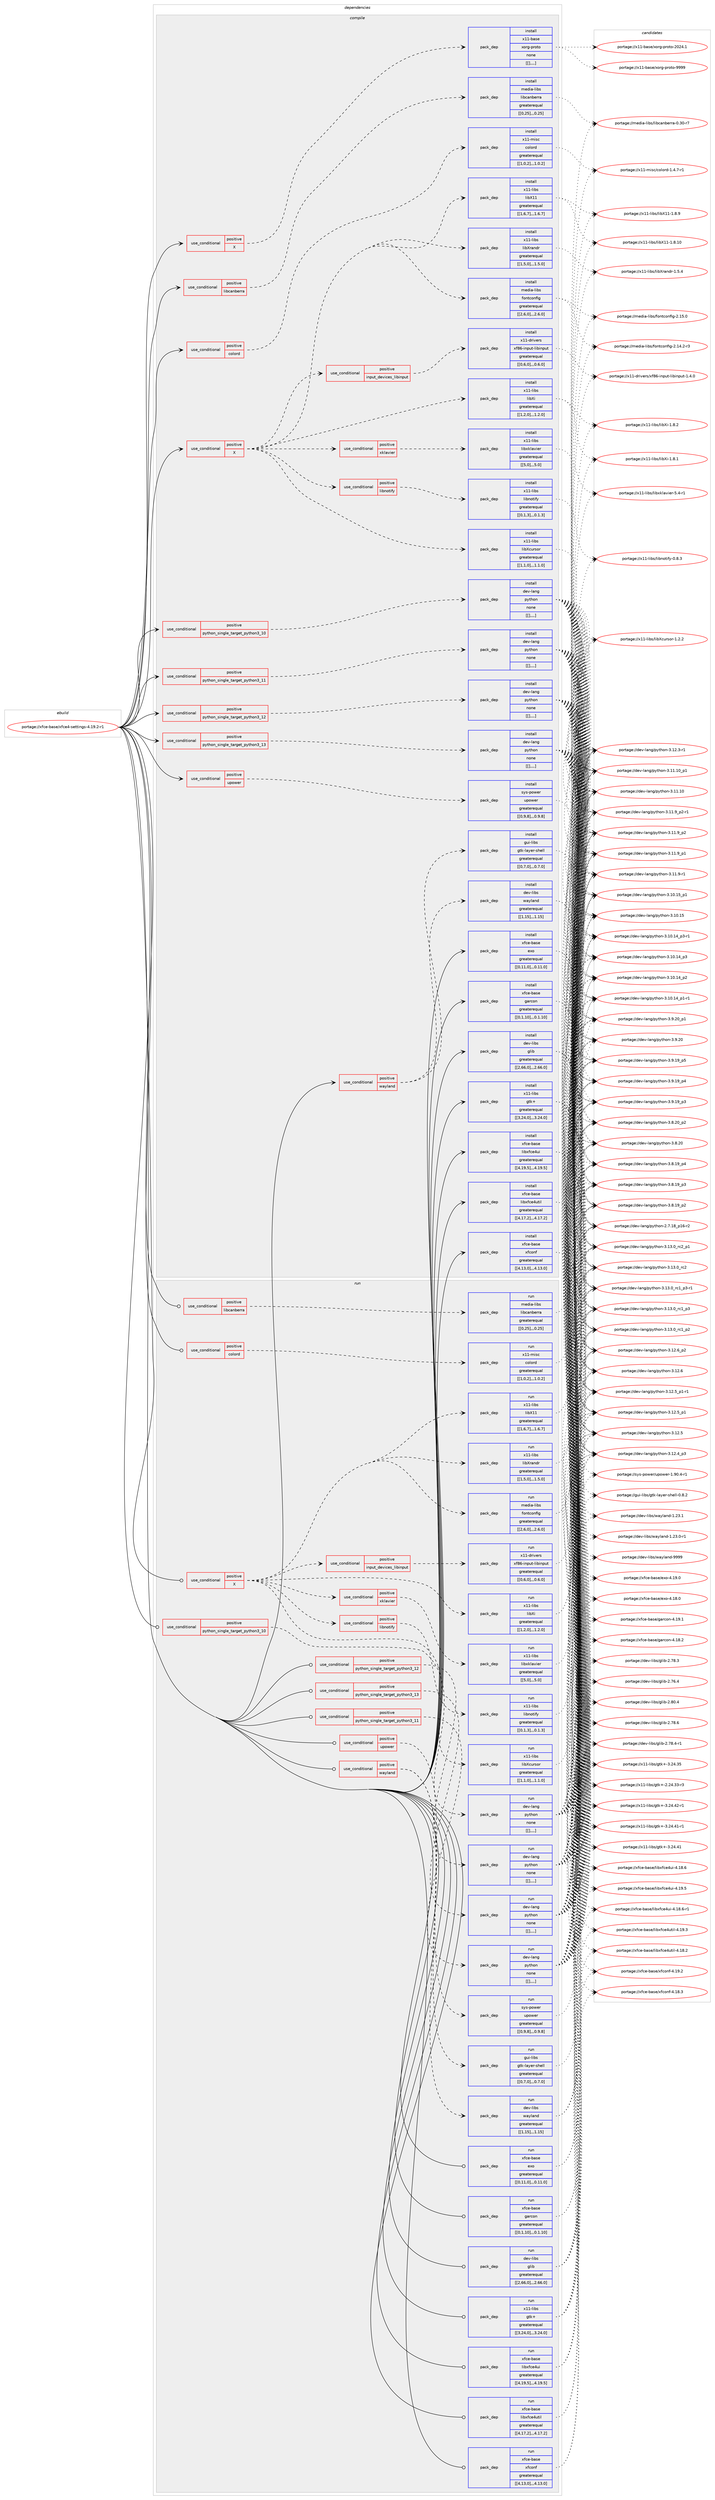 digraph prolog {

# *************
# Graph options
# *************

newrank=true;
concentrate=true;
compound=true;
graph [rankdir=LR,fontname=Helvetica,fontsize=10,ranksep=1.5];#, ranksep=2.5, nodesep=0.2];
edge  [arrowhead=vee];
node  [fontname=Helvetica,fontsize=10];

# **********
# The ebuild
# **********

subgraph cluster_leftcol {
color=gray;
label=<<i>ebuild</i>>;
id [label="portage://xfce-base/xfce4-settings-4.19.2-r1", color=red, width=4, href="../xfce-base/xfce4-settings-4.19.2-r1.svg"];
}

# ****************
# The dependencies
# ****************

subgraph cluster_midcol {
color=gray;
label=<<i>dependencies</i>>;
subgraph cluster_compile {
fillcolor="#eeeeee";
style=filled;
label=<<i>compile</i>>;
subgraph cond12223 {
dependency35708 [label=<<TABLE BORDER="0" CELLBORDER="1" CELLSPACING="0" CELLPADDING="4"><TR><TD ROWSPAN="3" CELLPADDING="10">use_conditional</TD></TR><TR><TD>positive</TD></TR><TR><TD>X</TD></TR></TABLE>>, shape=none, color=red];
subgraph pack23239 {
dependency35709 [label=<<TABLE BORDER="0" CELLBORDER="1" CELLSPACING="0" CELLPADDING="4" WIDTH="220"><TR><TD ROWSPAN="6" CELLPADDING="30">pack_dep</TD></TR><TR><TD WIDTH="110">install</TD></TR><TR><TD>media-libs</TD></TR><TR><TD>fontconfig</TD></TR><TR><TD>greaterequal</TD></TR><TR><TD>[[2,6,0],,,2.6.0]</TD></TR></TABLE>>, shape=none, color=blue];
}
dependency35708:e -> dependency35709:w [weight=20,style="dashed",arrowhead="vee"];
subgraph pack23240 {
dependency35710 [label=<<TABLE BORDER="0" CELLBORDER="1" CELLSPACING="0" CELLPADDING="4" WIDTH="220"><TR><TD ROWSPAN="6" CELLPADDING="30">pack_dep</TD></TR><TR><TD WIDTH="110">install</TD></TR><TR><TD>x11-libs</TD></TR><TR><TD>libX11</TD></TR><TR><TD>greaterequal</TD></TR><TR><TD>[[1,6,7],,,1.6.7]</TD></TR></TABLE>>, shape=none, color=blue];
}
dependency35708:e -> dependency35710:w [weight=20,style="dashed",arrowhead="vee"];
subgraph pack23241 {
dependency35711 [label=<<TABLE BORDER="0" CELLBORDER="1" CELLSPACING="0" CELLPADDING="4" WIDTH="220"><TR><TD ROWSPAN="6" CELLPADDING="30">pack_dep</TD></TR><TR><TD WIDTH="110">install</TD></TR><TR><TD>x11-libs</TD></TR><TR><TD>libXcursor</TD></TR><TR><TD>greaterequal</TD></TR><TR><TD>[[1,1,0],,,1.1.0]</TD></TR></TABLE>>, shape=none, color=blue];
}
dependency35708:e -> dependency35711:w [weight=20,style="dashed",arrowhead="vee"];
subgraph pack23242 {
dependency35712 [label=<<TABLE BORDER="0" CELLBORDER="1" CELLSPACING="0" CELLPADDING="4" WIDTH="220"><TR><TD ROWSPAN="6" CELLPADDING="30">pack_dep</TD></TR><TR><TD WIDTH="110">install</TD></TR><TR><TD>x11-libs</TD></TR><TR><TD>libXi</TD></TR><TR><TD>greaterequal</TD></TR><TR><TD>[[1,2,0],,,1.2.0]</TD></TR></TABLE>>, shape=none, color=blue];
}
dependency35708:e -> dependency35712:w [weight=20,style="dashed",arrowhead="vee"];
subgraph pack23243 {
dependency35713 [label=<<TABLE BORDER="0" CELLBORDER="1" CELLSPACING="0" CELLPADDING="4" WIDTH="220"><TR><TD ROWSPAN="6" CELLPADDING="30">pack_dep</TD></TR><TR><TD WIDTH="110">install</TD></TR><TR><TD>x11-libs</TD></TR><TR><TD>libXrandr</TD></TR><TR><TD>greaterequal</TD></TR><TR><TD>[[1,5,0],,,1.5.0]</TD></TR></TABLE>>, shape=none, color=blue];
}
dependency35708:e -> dependency35713:w [weight=20,style="dashed",arrowhead="vee"];
subgraph cond12224 {
dependency35714 [label=<<TABLE BORDER="0" CELLBORDER="1" CELLSPACING="0" CELLPADDING="4"><TR><TD ROWSPAN="3" CELLPADDING="10">use_conditional</TD></TR><TR><TD>positive</TD></TR><TR><TD>input_devices_libinput</TD></TR></TABLE>>, shape=none, color=red];
subgraph pack23244 {
dependency35715 [label=<<TABLE BORDER="0" CELLBORDER="1" CELLSPACING="0" CELLPADDING="4" WIDTH="220"><TR><TD ROWSPAN="6" CELLPADDING="30">pack_dep</TD></TR><TR><TD WIDTH="110">install</TD></TR><TR><TD>x11-drivers</TD></TR><TR><TD>xf86-input-libinput</TD></TR><TR><TD>greaterequal</TD></TR><TR><TD>[[0,6,0],,,0.6.0]</TD></TR></TABLE>>, shape=none, color=blue];
}
dependency35714:e -> dependency35715:w [weight=20,style="dashed",arrowhead="vee"];
}
dependency35708:e -> dependency35714:w [weight=20,style="dashed",arrowhead="vee"];
subgraph cond12225 {
dependency35716 [label=<<TABLE BORDER="0" CELLBORDER="1" CELLSPACING="0" CELLPADDING="4"><TR><TD ROWSPAN="3" CELLPADDING="10">use_conditional</TD></TR><TR><TD>positive</TD></TR><TR><TD>libnotify</TD></TR></TABLE>>, shape=none, color=red];
subgraph pack23245 {
dependency35717 [label=<<TABLE BORDER="0" CELLBORDER="1" CELLSPACING="0" CELLPADDING="4" WIDTH="220"><TR><TD ROWSPAN="6" CELLPADDING="30">pack_dep</TD></TR><TR><TD WIDTH="110">install</TD></TR><TR><TD>x11-libs</TD></TR><TR><TD>libnotify</TD></TR><TR><TD>greaterequal</TD></TR><TR><TD>[[0,1,3],,,0.1.3]</TD></TR></TABLE>>, shape=none, color=blue];
}
dependency35716:e -> dependency35717:w [weight=20,style="dashed",arrowhead="vee"];
}
dependency35708:e -> dependency35716:w [weight=20,style="dashed",arrowhead="vee"];
subgraph cond12226 {
dependency35718 [label=<<TABLE BORDER="0" CELLBORDER="1" CELLSPACING="0" CELLPADDING="4"><TR><TD ROWSPAN="3" CELLPADDING="10">use_conditional</TD></TR><TR><TD>positive</TD></TR><TR><TD>xklavier</TD></TR></TABLE>>, shape=none, color=red];
subgraph pack23246 {
dependency35719 [label=<<TABLE BORDER="0" CELLBORDER="1" CELLSPACING="0" CELLPADDING="4" WIDTH="220"><TR><TD ROWSPAN="6" CELLPADDING="30">pack_dep</TD></TR><TR><TD WIDTH="110">install</TD></TR><TR><TD>x11-libs</TD></TR><TR><TD>libxklavier</TD></TR><TR><TD>greaterequal</TD></TR><TR><TD>[[5,0],,,5.0]</TD></TR></TABLE>>, shape=none, color=blue];
}
dependency35718:e -> dependency35719:w [weight=20,style="dashed",arrowhead="vee"];
}
dependency35708:e -> dependency35718:w [weight=20,style="dashed",arrowhead="vee"];
}
id:e -> dependency35708:w [weight=20,style="solid",arrowhead="vee"];
subgraph cond12227 {
dependency35720 [label=<<TABLE BORDER="0" CELLBORDER="1" CELLSPACING="0" CELLPADDING="4"><TR><TD ROWSPAN="3" CELLPADDING="10">use_conditional</TD></TR><TR><TD>positive</TD></TR><TR><TD>X</TD></TR></TABLE>>, shape=none, color=red];
subgraph pack23247 {
dependency35721 [label=<<TABLE BORDER="0" CELLBORDER="1" CELLSPACING="0" CELLPADDING="4" WIDTH="220"><TR><TD ROWSPAN="6" CELLPADDING="30">pack_dep</TD></TR><TR><TD WIDTH="110">install</TD></TR><TR><TD>x11-base</TD></TR><TR><TD>xorg-proto</TD></TR><TR><TD>none</TD></TR><TR><TD>[[],,,,]</TD></TR></TABLE>>, shape=none, color=blue];
}
dependency35720:e -> dependency35721:w [weight=20,style="dashed",arrowhead="vee"];
}
id:e -> dependency35720:w [weight=20,style="solid",arrowhead="vee"];
subgraph cond12228 {
dependency35722 [label=<<TABLE BORDER="0" CELLBORDER="1" CELLSPACING="0" CELLPADDING="4"><TR><TD ROWSPAN="3" CELLPADDING="10">use_conditional</TD></TR><TR><TD>positive</TD></TR><TR><TD>colord</TD></TR></TABLE>>, shape=none, color=red];
subgraph pack23248 {
dependency35723 [label=<<TABLE BORDER="0" CELLBORDER="1" CELLSPACING="0" CELLPADDING="4" WIDTH="220"><TR><TD ROWSPAN="6" CELLPADDING="30">pack_dep</TD></TR><TR><TD WIDTH="110">install</TD></TR><TR><TD>x11-misc</TD></TR><TR><TD>colord</TD></TR><TR><TD>greaterequal</TD></TR><TR><TD>[[1,0,2],,,1.0.2]</TD></TR></TABLE>>, shape=none, color=blue];
}
dependency35722:e -> dependency35723:w [weight=20,style="dashed",arrowhead="vee"];
}
id:e -> dependency35722:w [weight=20,style="solid",arrowhead="vee"];
subgraph cond12229 {
dependency35724 [label=<<TABLE BORDER="0" CELLBORDER="1" CELLSPACING="0" CELLPADDING="4"><TR><TD ROWSPAN="3" CELLPADDING="10">use_conditional</TD></TR><TR><TD>positive</TD></TR><TR><TD>libcanberra</TD></TR></TABLE>>, shape=none, color=red];
subgraph pack23249 {
dependency35725 [label=<<TABLE BORDER="0" CELLBORDER="1" CELLSPACING="0" CELLPADDING="4" WIDTH="220"><TR><TD ROWSPAN="6" CELLPADDING="30">pack_dep</TD></TR><TR><TD WIDTH="110">install</TD></TR><TR><TD>media-libs</TD></TR><TR><TD>libcanberra</TD></TR><TR><TD>greaterequal</TD></TR><TR><TD>[[0,25],,,0.25]</TD></TR></TABLE>>, shape=none, color=blue];
}
dependency35724:e -> dependency35725:w [weight=20,style="dashed",arrowhead="vee"];
}
id:e -> dependency35724:w [weight=20,style="solid",arrowhead="vee"];
subgraph cond12230 {
dependency35726 [label=<<TABLE BORDER="0" CELLBORDER="1" CELLSPACING="0" CELLPADDING="4"><TR><TD ROWSPAN="3" CELLPADDING="10">use_conditional</TD></TR><TR><TD>positive</TD></TR><TR><TD>python_single_target_python3_10</TD></TR></TABLE>>, shape=none, color=red];
subgraph pack23250 {
dependency35727 [label=<<TABLE BORDER="0" CELLBORDER="1" CELLSPACING="0" CELLPADDING="4" WIDTH="220"><TR><TD ROWSPAN="6" CELLPADDING="30">pack_dep</TD></TR><TR><TD WIDTH="110">install</TD></TR><TR><TD>dev-lang</TD></TR><TR><TD>python</TD></TR><TR><TD>none</TD></TR><TR><TD>[[],,,,]</TD></TR></TABLE>>, shape=none, color=blue];
}
dependency35726:e -> dependency35727:w [weight=20,style="dashed",arrowhead="vee"];
}
id:e -> dependency35726:w [weight=20,style="solid",arrowhead="vee"];
subgraph cond12231 {
dependency35728 [label=<<TABLE BORDER="0" CELLBORDER="1" CELLSPACING="0" CELLPADDING="4"><TR><TD ROWSPAN="3" CELLPADDING="10">use_conditional</TD></TR><TR><TD>positive</TD></TR><TR><TD>python_single_target_python3_11</TD></TR></TABLE>>, shape=none, color=red];
subgraph pack23251 {
dependency35729 [label=<<TABLE BORDER="0" CELLBORDER="1" CELLSPACING="0" CELLPADDING="4" WIDTH="220"><TR><TD ROWSPAN="6" CELLPADDING="30">pack_dep</TD></TR><TR><TD WIDTH="110">install</TD></TR><TR><TD>dev-lang</TD></TR><TR><TD>python</TD></TR><TR><TD>none</TD></TR><TR><TD>[[],,,,]</TD></TR></TABLE>>, shape=none, color=blue];
}
dependency35728:e -> dependency35729:w [weight=20,style="dashed",arrowhead="vee"];
}
id:e -> dependency35728:w [weight=20,style="solid",arrowhead="vee"];
subgraph cond12232 {
dependency35730 [label=<<TABLE BORDER="0" CELLBORDER="1" CELLSPACING="0" CELLPADDING="4"><TR><TD ROWSPAN="3" CELLPADDING="10">use_conditional</TD></TR><TR><TD>positive</TD></TR><TR><TD>python_single_target_python3_12</TD></TR></TABLE>>, shape=none, color=red];
subgraph pack23252 {
dependency35731 [label=<<TABLE BORDER="0" CELLBORDER="1" CELLSPACING="0" CELLPADDING="4" WIDTH="220"><TR><TD ROWSPAN="6" CELLPADDING="30">pack_dep</TD></TR><TR><TD WIDTH="110">install</TD></TR><TR><TD>dev-lang</TD></TR><TR><TD>python</TD></TR><TR><TD>none</TD></TR><TR><TD>[[],,,,]</TD></TR></TABLE>>, shape=none, color=blue];
}
dependency35730:e -> dependency35731:w [weight=20,style="dashed",arrowhead="vee"];
}
id:e -> dependency35730:w [weight=20,style="solid",arrowhead="vee"];
subgraph cond12233 {
dependency35732 [label=<<TABLE BORDER="0" CELLBORDER="1" CELLSPACING="0" CELLPADDING="4"><TR><TD ROWSPAN="3" CELLPADDING="10">use_conditional</TD></TR><TR><TD>positive</TD></TR><TR><TD>python_single_target_python3_13</TD></TR></TABLE>>, shape=none, color=red];
subgraph pack23253 {
dependency35733 [label=<<TABLE BORDER="0" CELLBORDER="1" CELLSPACING="0" CELLPADDING="4" WIDTH="220"><TR><TD ROWSPAN="6" CELLPADDING="30">pack_dep</TD></TR><TR><TD WIDTH="110">install</TD></TR><TR><TD>dev-lang</TD></TR><TR><TD>python</TD></TR><TR><TD>none</TD></TR><TR><TD>[[],,,,]</TD></TR></TABLE>>, shape=none, color=blue];
}
dependency35732:e -> dependency35733:w [weight=20,style="dashed",arrowhead="vee"];
}
id:e -> dependency35732:w [weight=20,style="solid",arrowhead="vee"];
subgraph cond12234 {
dependency35734 [label=<<TABLE BORDER="0" CELLBORDER="1" CELLSPACING="0" CELLPADDING="4"><TR><TD ROWSPAN="3" CELLPADDING="10">use_conditional</TD></TR><TR><TD>positive</TD></TR><TR><TD>upower</TD></TR></TABLE>>, shape=none, color=red];
subgraph pack23254 {
dependency35735 [label=<<TABLE BORDER="0" CELLBORDER="1" CELLSPACING="0" CELLPADDING="4" WIDTH="220"><TR><TD ROWSPAN="6" CELLPADDING="30">pack_dep</TD></TR><TR><TD WIDTH="110">install</TD></TR><TR><TD>sys-power</TD></TR><TR><TD>upower</TD></TR><TR><TD>greaterequal</TD></TR><TR><TD>[[0,9,8],,,0.9.8]</TD></TR></TABLE>>, shape=none, color=blue];
}
dependency35734:e -> dependency35735:w [weight=20,style="dashed",arrowhead="vee"];
}
id:e -> dependency35734:w [weight=20,style="solid",arrowhead="vee"];
subgraph cond12235 {
dependency35736 [label=<<TABLE BORDER="0" CELLBORDER="1" CELLSPACING="0" CELLPADDING="4"><TR><TD ROWSPAN="3" CELLPADDING="10">use_conditional</TD></TR><TR><TD>positive</TD></TR><TR><TD>wayland</TD></TR></TABLE>>, shape=none, color=red];
subgraph pack23255 {
dependency35737 [label=<<TABLE BORDER="0" CELLBORDER="1" CELLSPACING="0" CELLPADDING="4" WIDTH="220"><TR><TD ROWSPAN="6" CELLPADDING="30">pack_dep</TD></TR><TR><TD WIDTH="110">install</TD></TR><TR><TD>dev-libs</TD></TR><TR><TD>wayland</TD></TR><TR><TD>greaterequal</TD></TR><TR><TD>[[1,15],,,1.15]</TD></TR></TABLE>>, shape=none, color=blue];
}
dependency35736:e -> dependency35737:w [weight=20,style="dashed",arrowhead="vee"];
subgraph pack23256 {
dependency35738 [label=<<TABLE BORDER="0" CELLBORDER="1" CELLSPACING="0" CELLPADDING="4" WIDTH="220"><TR><TD ROWSPAN="6" CELLPADDING="30">pack_dep</TD></TR><TR><TD WIDTH="110">install</TD></TR><TR><TD>gui-libs</TD></TR><TR><TD>gtk-layer-shell</TD></TR><TR><TD>greaterequal</TD></TR><TR><TD>[[0,7,0],,,0.7.0]</TD></TR></TABLE>>, shape=none, color=blue];
}
dependency35736:e -> dependency35738:w [weight=20,style="dashed",arrowhead="vee"];
}
id:e -> dependency35736:w [weight=20,style="solid",arrowhead="vee"];
subgraph pack23257 {
dependency35739 [label=<<TABLE BORDER="0" CELLBORDER="1" CELLSPACING="0" CELLPADDING="4" WIDTH="220"><TR><TD ROWSPAN="6" CELLPADDING="30">pack_dep</TD></TR><TR><TD WIDTH="110">install</TD></TR><TR><TD>dev-libs</TD></TR><TR><TD>glib</TD></TR><TR><TD>greaterequal</TD></TR><TR><TD>[[2,66,0],,,2.66.0]</TD></TR></TABLE>>, shape=none, color=blue];
}
id:e -> dependency35739:w [weight=20,style="solid",arrowhead="vee"];
subgraph pack23258 {
dependency35740 [label=<<TABLE BORDER="0" CELLBORDER="1" CELLSPACING="0" CELLPADDING="4" WIDTH="220"><TR><TD ROWSPAN="6" CELLPADDING="30">pack_dep</TD></TR><TR><TD WIDTH="110">install</TD></TR><TR><TD>x11-libs</TD></TR><TR><TD>gtk+</TD></TR><TR><TD>greaterequal</TD></TR><TR><TD>[[3,24,0],,,3.24.0]</TD></TR></TABLE>>, shape=none, color=blue];
}
id:e -> dependency35740:w [weight=20,style="solid",arrowhead="vee"];
subgraph pack23259 {
dependency35741 [label=<<TABLE BORDER="0" CELLBORDER="1" CELLSPACING="0" CELLPADDING="4" WIDTH="220"><TR><TD ROWSPAN="6" CELLPADDING="30">pack_dep</TD></TR><TR><TD WIDTH="110">install</TD></TR><TR><TD>xfce-base</TD></TR><TR><TD>exo</TD></TR><TR><TD>greaterequal</TD></TR><TR><TD>[[0,11,0],,,0.11.0]</TD></TR></TABLE>>, shape=none, color=blue];
}
id:e -> dependency35741:w [weight=20,style="solid",arrowhead="vee"];
subgraph pack23260 {
dependency35742 [label=<<TABLE BORDER="0" CELLBORDER="1" CELLSPACING="0" CELLPADDING="4" WIDTH="220"><TR><TD ROWSPAN="6" CELLPADDING="30">pack_dep</TD></TR><TR><TD WIDTH="110">install</TD></TR><TR><TD>xfce-base</TD></TR><TR><TD>garcon</TD></TR><TR><TD>greaterequal</TD></TR><TR><TD>[[0,1,10],,,0.1.10]</TD></TR></TABLE>>, shape=none, color=blue];
}
id:e -> dependency35742:w [weight=20,style="solid",arrowhead="vee"];
subgraph pack23261 {
dependency35743 [label=<<TABLE BORDER="0" CELLBORDER="1" CELLSPACING="0" CELLPADDING="4" WIDTH="220"><TR><TD ROWSPAN="6" CELLPADDING="30">pack_dep</TD></TR><TR><TD WIDTH="110">install</TD></TR><TR><TD>xfce-base</TD></TR><TR><TD>libxfce4ui</TD></TR><TR><TD>greaterequal</TD></TR><TR><TD>[[4,19,5],,,4.19.5]</TD></TR></TABLE>>, shape=none, color=blue];
}
id:e -> dependency35743:w [weight=20,style="solid",arrowhead="vee"];
subgraph pack23262 {
dependency35744 [label=<<TABLE BORDER="0" CELLBORDER="1" CELLSPACING="0" CELLPADDING="4" WIDTH="220"><TR><TD ROWSPAN="6" CELLPADDING="30">pack_dep</TD></TR><TR><TD WIDTH="110">install</TD></TR><TR><TD>xfce-base</TD></TR><TR><TD>libxfce4util</TD></TR><TR><TD>greaterequal</TD></TR><TR><TD>[[4,17,2],,,4.17.2]</TD></TR></TABLE>>, shape=none, color=blue];
}
id:e -> dependency35744:w [weight=20,style="solid",arrowhead="vee"];
subgraph pack23263 {
dependency35745 [label=<<TABLE BORDER="0" CELLBORDER="1" CELLSPACING="0" CELLPADDING="4" WIDTH="220"><TR><TD ROWSPAN="6" CELLPADDING="30">pack_dep</TD></TR><TR><TD WIDTH="110">install</TD></TR><TR><TD>xfce-base</TD></TR><TR><TD>xfconf</TD></TR><TR><TD>greaterequal</TD></TR><TR><TD>[[4,13,0],,,4.13.0]</TD></TR></TABLE>>, shape=none, color=blue];
}
id:e -> dependency35745:w [weight=20,style="solid",arrowhead="vee"];
}
subgraph cluster_compileandrun {
fillcolor="#eeeeee";
style=filled;
label=<<i>compile and run</i>>;
}
subgraph cluster_run {
fillcolor="#eeeeee";
style=filled;
label=<<i>run</i>>;
subgraph cond12236 {
dependency35746 [label=<<TABLE BORDER="0" CELLBORDER="1" CELLSPACING="0" CELLPADDING="4"><TR><TD ROWSPAN="3" CELLPADDING="10">use_conditional</TD></TR><TR><TD>positive</TD></TR><TR><TD>X</TD></TR></TABLE>>, shape=none, color=red];
subgraph pack23264 {
dependency35747 [label=<<TABLE BORDER="0" CELLBORDER="1" CELLSPACING="0" CELLPADDING="4" WIDTH="220"><TR><TD ROWSPAN="6" CELLPADDING="30">pack_dep</TD></TR><TR><TD WIDTH="110">run</TD></TR><TR><TD>media-libs</TD></TR><TR><TD>fontconfig</TD></TR><TR><TD>greaterequal</TD></TR><TR><TD>[[2,6,0],,,2.6.0]</TD></TR></TABLE>>, shape=none, color=blue];
}
dependency35746:e -> dependency35747:w [weight=20,style="dashed",arrowhead="vee"];
subgraph pack23265 {
dependency35748 [label=<<TABLE BORDER="0" CELLBORDER="1" CELLSPACING="0" CELLPADDING="4" WIDTH="220"><TR><TD ROWSPAN="6" CELLPADDING="30">pack_dep</TD></TR><TR><TD WIDTH="110">run</TD></TR><TR><TD>x11-libs</TD></TR><TR><TD>libX11</TD></TR><TR><TD>greaterequal</TD></TR><TR><TD>[[1,6,7],,,1.6.7]</TD></TR></TABLE>>, shape=none, color=blue];
}
dependency35746:e -> dependency35748:w [weight=20,style="dashed",arrowhead="vee"];
subgraph pack23266 {
dependency35749 [label=<<TABLE BORDER="0" CELLBORDER="1" CELLSPACING="0" CELLPADDING="4" WIDTH="220"><TR><TD ROWSPAN="6" CELLPADDING="30">pack_dep</TD></TR><TR><TD WIDTH="110">run</TD></TR><TR><TD>x11-libs</TD></TR><TR><TD>libXcursor</TD></TR><TR><TD>greaterequal</TD></TR><TR><TD>[[1,1,0],,,1.1.0]</TD></TR></TABLE>>, shape=none, color=blue];
}
dependency35746:e -> dependency35749:w [weight=20,style="dashed",arrowhead="vee"];
subgraph pack23267 {
dependency35750 [label=<<TABLE BORDER="0" CELLBORDER="1" CELLSPACING="0" CELLPADDING="4" WIDTH="220"><TR><TD ROWSPAN="6" CELLPADDING="30">pack_dep</TD></TR><TR><TD WIDTH="110">run</TD></TR><TR><TD>x11-libs</TD></TR><TR><TD>libXi</TD></TR><TR><TD>greaterequal</TD></TR><TR><TD>[[1,2,0],,,1.2.0]</TD></TR></TABLE>>, shape=none, color=blue];
}
dependency35746:e -> dependency35750:w [weight=20,style="dashed",arrowhead="vee"];
subgraph pack23268 {
dependency35751 [label=<<TABLE BORDER="0" CELLBORDER="1" CELLSPACING="0" CELLPADDING="4" WIDTH="220"><TR><TD ROWSPAN="6" CELLPADDING="30">pack_dep</TD></TR><TR><TD WIDTH="110">run</TD></TR><TR><TD>x11-libs</TD></TR><TR><TD>libXrandr</TD></TR><TR><TD>greaterequal</TD></TR><TR><TD>[[1,5,0],,,1.5.0]</TD></TR></TABLE>>, shape=none, color=blue];
}
dependency35746:e -> dependency35751:w [weight=20,style="dashed",arrowhead="vee"];
subgraph cond12237 {
dependency35752 [label=<<TABLE BORDER="0" CELLBORDER="1" CELLSPACING="0" CELLPADDING="4"><TR><TD ROWSPAN="3" CELLPADDING="10">use_conditional</TD></TR><TR><TD>positive</TD></TR><TR><TD>input_devices_libinput</TD></TR></TABLE>>, shape=none, color=red];
subgraph pack23269 {
dependency35753 [label=<<TABLE BORDER="0" CELLBORDER="1" CELLSPACING="0" CELLPADDING="4" WIDTH="220"><TR><TD ROWSPAN="6" CELLPADDING="30">pack_dep</TD></TR><TR><TD WIDTH="110">run</TD></TR><TR><TD>x11-drivers</TD></TR><TR><TD>xf86-input-libinput</TD></TR><TR><TD>greaterequal</TD></TR><TR><TD>[[0,6,0],,,0.6.0]</TD></TR></TABLE>>, shape=none, color=blue];
}
dependency35752:e -> dependency35753:w [weight=20,style="dashed",arrowhead="vee"];
}
dependency35746:e -> dependency35752:w [weight=20,style="dashed",arrowhead="vee"];
subgraph cond12238 {
dependency35754 [label=<<TABLE BORDER="0" CELLBORDER="1" CELLSPACING="0" CELLPADDING="4"><TR><TD ROWSPAN="3" CELLPADDING="10">use_conditional</TD></TR><TR><TD>positive</TD></TR><TR><TD>libnotify</TD></TR></TABLE>>, shape=none, color=red];
subgraph pack23270 {
dependency35755 [label=<<TABLE BORDER="0" CELLBORDER="1" CELLSPACING="0" CELLPADDING="4" WIDTH="220"><TR><TD ROWSPAN="6" CELLPADDING="30">pack_dep</TD></TR><TR><TD WIDTH="110">run</TD></TR><TR><TD>x11-libs</TD></TR><TR><TD>libnotify</TD></TR><TR><TD>greaterequal</TD></TR><TR><TD>[[0,1,3],,,0.1.3]</TD></TR></TABLE>>, shape=none, color=blue];
}
dependency35754:e -> dependency35755:w [weight=20,style="dashed",arrowhead="vee"];
}
dependency35746:e -> dependency35754:w [weight=20,style="dashed",arrowhead="vee"];
subgraph cond12239 {
dependency35756 [label=<<TABLE BORDER="0" CELLBORDER="1" CELLSPACING="0" CELLPADDING="4"><TR><TD ROWSPAN="3" CELLPADDING="10">use_conditional</TD></TR><TR><TD>positive</TD></TR><TR><TD>xklavier</TD></TR></TABLE>>, shape=none, color=red];
subgraph pack23271 {
dependency35757 [label=<<TABLE BORDER="0" CELLBORDER="1" CELLSPACING="0" CELLPADDING="4" WIDTH="220"><TR><TD ROWSPAN="6" CELLPADDING="30">pack_dep</TD></TR><TR><TD WIDTH="110">run</TD></TR><TR><TD>x11-libs</TD></TR><TR><TD>libxklavier</TD></TR><TR><TD>greaterequal</TD></TR><TR><TD>[[5,0],,,5.0]</TD></TR></TABLE>>, shape=none, color=blue];
}
dependency35756:e -> dependency35757:w [weight=20,style="dashed",arrowhead="vee"];
}
dependency35746:e -> dependency35756:w [weight=20,style="dashed",arrowhead="vee"];
}
id:e -> dependency35746:w [weight=20,style="solid",arrowhead="odot"];
subgraph cond12240 {
dependency35758 [label=<<TABLE BORDER="0" CELLBORDER="1" CELLSPACING="0" CELLPADDING="4"><TR><TD ROWSPAN="3" CELLPADDING="10">use_conditional</TD></TR><TR><TD>positive</TD></TR><TR><TD>colord</TD></TR></TABLE>>, shape=none, color=red];
subgraph pack23272 {
dependency35759 [label=<<TABLE BORDER="0" CELLBORDER="1" CELLSPACING="0" CELLPADDING="4" WIDTH="220"><TR><TD ROWSPAN="6" CELLPADDING="30">pack_dep</TD></TR><TR><TD WIDTH="110">run</TD></TR><TR><TD>x11-misc</TD></TR><TR><TD>colord</TD></TR><TR><TD>greaterequal</TD></TR><TR><TD>[[1,0,2],,,1.0.2]</TD></TR></TABLE>>, shape=none, color=blue];
}
dependency35758:e -> dependency35759:w [weight=20,style="dashed",arrowhead="vee"];
}
id:e -> dependency35758:w [weight=20,style="solid",arrowhead="odot"];
subgraph cond12241 {
dependency35760 [label=<<TABLE BORDER="0" CELLBORDER="1" CELLSPACING="0" CELLPADDING="4"><TR><TD ROWSPAN="3" CELLPADDING="10">use_conditional</TD></TR><TR><TD>positive</TD></TR><TR><TD>libcanberra</TD></TR></TABLE>>, shape=none, color=red];
subgraph pack23273 {
dependency35761 [label=<<TABLE BORDER="0" CELLBORDER="1" CELLSPACING="0" CELLPADDING="4" WIDTH="220"><TR><TD ROWSPAN="6" CELLPADDING="30">pack_dep</TD></TR><TR><TD WIDTH="110">run</TD></TR><TR><TD>media-libs</TD></TR><TR><TD>libcanberra</TD></TR><TR><TD>greaterequal</TD></TR><TR><TD>[[0,25],,,0.25]</TD></TR></TABLE>>, shape=none, color=blue];
}
dependency35760:e -> dependency35761:w [weight=20,style="dashed",arrowhead="vee"];
}
id:e -> dependency35760:w [weight=20,style="solid",arrowhead="odot"];
subgraph cond12242 {
dependency35762 [label=<<TABLE BORDER="0" CELLBORDER="1" CELLSPACING="0" CELLPADDING="4"><TR><TD ROWSPAN="3" CELLPADDING="10">use_conditional</TD></TR><TR><TD>positive</TD></TR><TR><TD>python_single_target_python3_10</TD></TR></TABLE>>, shape=none, color=red];
subgraph pack23274 {
dependency35763 [label=<<TABLE BORDER="0" CELLBORDER="1" CELLSPACING="0" CELLPADDING="4" WIDTH="220"><TR><TD ROWSPAN="6" CELLPADDING="30">pack_dep</TD></TR><TR><TD WIDTH="110">run</TD></TR><TR><TD>dev-lang</TD></TR><TR><TD>python</TD></TR><TR><TD>none</TD></TR><TR><TD>[[],,,,]</TD></TR></TABLE>>, shape=none, color=blue];
}
dependency35762:e -> dependency35763:w [weight=20,style="dashed",arrowhead="vee"];
}
id:e -> dependency35762:w [weight=20,style="solid",arrowhead="odot"];
subgraph cond12243 {
dependency35764 [label=<<TABLE BORDER="0" CELLBORDER="1" CELLSPACING="0" CELLPADDING="4"><TR><TD ROWSPAN="3" CELLPADDING="10">use_conditional</TD></TR><TR><TD>positive</TD></TR><TR><TD>python_single_target_python3_11</TD></TR></TABLE>>, shape=none, color=red];
subgraph pack23275 {
dependency35765 [label=<<TABLE BORDER="0" CELLBORDER="1" CELLSPACING="0" CELLPADDING="4" WIDTH="220"><TR><TD ROWSPAN="6" CELLPADDING="30">pack_dep</TD></TR><TR><TD WIDTH="110">run</TD></TR><TR><TD>dev-lang</TD></TR><TR><TD>python</TD></TR><TR><TD>none</TD></TR><TR><TD>[[],,,,]</TD></TR></TABLE>>, shape=none, color=blue];
}
dependency35764:e -> dependency35765:w [weight=20,style="dashed",arrowhead="vee"];
}
id:e -> dependency35764:w [weight=20,style="solid",arrowhead="odot"];
subgraph cond12244 {
dependency35766 [label=<<TABLE BORDER="0" CELLBORDER="1" CELLSPACING="0" CELLPADDING="4"><TR><TD ROWSPAN="3" CELLPADDING="10">use_conditional</TD></TR><TR><TD>positive</TD></TR><TR><TD>python_single_target_python3_12</TD></TR></TABLE>>, shape=none, color=red];
subgraph pack23276 {
dependency35767 [label=<<TABLE BORDER="0" CELLBORDER="1" CELLSPACING="0" CELLPADDING="4" WIDTH="220"><TR><TD ROWSPAN="6" CELLPADDING="30">pack_dep</TD></TR><TR><TD WIDTH="110">run</TD></TR><TR><TD>dev-lang</TD></TR><TR><TD>python</TD></TR><TR><TD>none</TD></TR><TR><TD>[[],,,,]</TD></TR></TABLE>>, shape=none, color=blue];
}
dependency35766:e -> dependency35767:w [weight=20,style="dashed",arrowhead="vee"];
}
id:e -> dependency35766:w [weight=20,style="solid",arrowhead="odot"];
subgraph cond12245 {
dependency35768 [label=<<TABLE BORDER="0" CELLBORDER="1" CELLSPACING="0" CELLPADDING="4"><TR><TD ROWSPAN="3" CELLPADDING="10">use_conditional</TD></TR><TR><TD>positive</TD></TR><TR><TD>python_single_target_python3_13</TD></TR></TABLE>>, shape=none, color=red];
subgraph pack23277 {
dependency35769 [label=<<TABLE BORDER="0" CELLBORDER="1" CELLSPACING="0" CELLPADDING="4" WIDTH="220"><TR><TD ROWSPAN="6" CELLPADDING="30">pack_dep</TD></TR><TR><TD WIDTH="110">run</TD></TR><TR><TD>dev-lang</TD></TR><TR><TD>python</TD></TR><TR><TD>none</TD></TR><TR><TD>[[],,,,]</TD></TR></TABLE>>, shape=none, color=blue];
}
dependency35768:e -> dependency35769:w [weight=20,style="dashed",arrowhead="vee"];
}
id:e -> dependency35768:w [weight=20,style="solid",arrowhead="odot"];
subgraph cond12246 {
dependency35770 [label=<<TABLE BORDER="0" CELLBORDER="1" CELLSPACING="0" CELLPADDING="4"><TR><TD ROWSPAN="3" CELLPADDING="10">use_conditional</TD></TR><TR><TD>positive</TD></TR><TR><TD>upower</TD></TR></TABLE>>, shape=none, color=red];
subgraph pack23278 {
dependency35771 [label=<<TABLE BORDER="0" CELLBORDER="1" CELLSPACING="0" CELLPADDING="4" WIDTH="220"><TR><TD ROWSPAN="6" CELLPADDING="30">pack_dep</TD></TR><TR><TD WIDTH="110">run</TD></TR><TR><TD>sys-power</TD></TR><TR><TD>upower</TD></TR><TR><TD>greaterequal</TD></TR><TR><TD>[[0,9,8],,,0.9.8]</TD></TR></TABLE>>, shape=none, color=blue];
}
dependency35770:e -> dependency35771:w [weight=20,style="dashed",arrowhead="vee"];
}
id:e -> dependency35770:w [weight=20,style="solid",arrowhead="odot"];
subgraph cond12247 {
dependency35772 [label=<<TABLE BORDER="0" CELLBORDER="1" CELLSPACING="0" CELLPADDING="4"><TR><TD ROWSPAN="3" CELLPADDING="10">use_conditional</TD></TR><TR><TD>positive</TD></TR><TR><TD>wayland</TD></TR></TABLE>>, shape=none, color=red];
subgraph pack23279 {
dependency35773 [label=<<TABLE BORDER="0" CELLBORDER="1" CELLSPACING="0" CELLPADDING="4" WIDTH="220"><TR><TD ROWSPAN="6" CELLPADDING="30">pack_dep</TD></TR><TR><TD WIDTH="110">run</TD></TR><TR><TD>dev-libs</TD></TR><TR><TD>wayland</TD></TR><TR><TD>greaterequal</TD></TR><TR><TD>[[1,15],,,1.15]</TD></TR></TABLE>>, shape=none, color=blue];
}
dependency35772:e -> dependency35773:w [weight=20,style="dashed",arrowhead="vee"];
subgraph pack23280 {
dependency35774 [label=<<TABLE BORDER="0" CELLBORDER="1" CELLSPACING="0" CELLPADDING="4" WIDTH="220"><TR><TD ROWSPAN="6" CELLPADDING="30">pack_dep</TD></TR><TR><TD WIDTH="110">run</TD></TR><TR><TD>gui-libs</TD></TR><TR><TD>gtk-layer-shell</TD></TR><TR><TD>greaterequal</TD></TR><TR><TD>[[0,7,0],,,0.7.0]</TD></TR></TABLE>>, shape=none, color=blue];
}
dependency35772:e -> dependency35774:w [weight=20,style="dashed",arrowhead="vee"];
}
id:e -> dependency35772:w [weight=20,style="solid",arrowhead="odot"];
subgraph pack23281 {
dependency35775 [label=<<TABLE BORDER="0" CELLBORDER="1" CELLSPACING="0" CELLPADDING="4" WIDTH="220"><TR><TD ROWSPAN="6" CELLPADDING="30">pack_dep</TD></TR><TR><TD WIDTH="110">run</TD></TR><TR><TD>dev-libs</TD></TR><TR><TD>glib</TD></TR><TR><TD>greaterequal</TD></TR><TR><TD>[[2,66,0],,,2.66.0]</TD></TR></TABLE>>, shape=none, color=blue];
}
id:e -> dependency35775:w [weight=20,style="solid",arrowhead="odot"];
subgraph pack23282 {
dependency35776 [label=<<TABLE BORDER="0" CELLBORDER="1" CELLSPACING="0" CELLPADDING="4" WIDTH="220"><TR><TD ROWSPAN="6" CELLPADDING="30">pack_dep</TD></TR><TR><TD WIDTH="110">run</TD></TR><TR><TD>x11-libs</TD></TR><TR><TD>gtk+</TD></TR><TR><TD>greaterequal</TD></TR><TR><TD>[[3,24,0],,,3.24.0]</TD></TR></TABLE>>, shape=none, color=blue];
}
id:e -> dependency35776:w [weight=20,style="solid",arrowhead="odot"];
subgraph pack23283 {
dependency35777 [label=<<TABLE BORDER="0" CELLBORDER="1" CELLSPACING="0" CELLPADDING="4" WIDTH="220"><TR><TD ROWSPAN="6" CELLPADDING="30">pack_dep</TD></TR><TR><TD WIDTH="110">run</TD></TR><TR><TD>xfce-base</TD></TR><TR><TD>exo</TD></TR><TR><TD>greaterequal</TD></TR><TR><TD>[[0,11,0],,,0.11.0]</TD></TR></TABLE>>, shape=none, color=blue];
}
id:e -> dependency35777:w [weight=20,style="solid",arrowhead="odot"];
subgraph pack23284 {
dependency35778 [label=<<TABLE BORDER="0" CELLBORDER="1" CELLSPACING="0" CELLPADDING="4" WIDTH="220"><TR><TD ROWSPAN="6" CELLPADDING="30">pack_dep</TD></TR><TR><TD WIDTH="110">run</TD></TR><TR><TD>xfce-base</TD></TR><TR><TD>garcon</TD></TR><TR><TD>greaterequal</TD></TR><TR><TD>[[0,1,10],,,0.1.10]</TD></TR></TABLE>>, shape=none, color=blue];
}
id:e -> dependency35778:w [weight=20,style="solid",arrowhead="odot"];
subgraph pack23285 {
dependency35779 [label=<<TABLE BORDER="0" CELLBORDER="1" CELLSPACING="0" CELLPADDING="4" WIDTH="220"><TR><TD ROWSPAN="6" CELLPADDING="30">pack_dep</TD></TR><TR><TD WIDTH="110">run</TD></TR><TR><TD>xfce-base</TD></TR><TR><TD>libxfce4ui</TD></TR><TR><TD>greaterequal</TD></TR><TR><TD>[[4,19,5],,,4.19.5]</TD></TR></TABLE>>, shape=none, color=blue];
}
id:e -> dependency35779:w [weight=20,style="solid",arrowhead="odot"];
subgraph pack23286 {
dependency35780 [label=<<TABLE BORDER="0" CELLBORDER="1" CELLSPACING="0" CELLPADDING="4" WIDTH="220"><TR><TD ROWSPAN="6" CELLPADDING="30">pack_dep</TD></TR><TR><TD WIDTH="110">run</TD></TR><TR><TD>xfce-base</TD></TR><TR><TD>libxfce4util</TD></TR><TR><TD>greaterequal</TD></TR><TR><TD>[[4,17,2],,,4.17.2]</TD></TR></TABLE>>, shape=none, color=blue];
}
id:e -> dependency35780:w [weight=20,style="solid",arrowhead="odot"];
subgraph pack23287 {
dependency35781 [label=<<TABLE BORDER="0" CELLBORDER="1" CELLSPACING="0" CELLPADDING="4" WIDTH="220"><TR><TD ROWSPAN="6" CELLPADDING="30">pack_dep</TD></TR><TR><TD WIDTH="110">run</TD></TR><TR><TD>xfce-base</TD></TR><TR><TD>xfconf</TD></TR><TR><TD>greaterequal</TD></TR><TR><TD>[[4,13,0],,,4.13.0]</TD></TR></TABLE>>, shape=none, color=blue];
}
id:e -> dependency35781:w [weight=20,style="solid",arrowhead="odot"];
}
}

# **************
# The candidates
# **************

subgraph cluster_choices {
rank=same;
color=gray;
label=<<i>candidates</i>>;

subgraph choice23239 {
color=black;
nodesep=1;
choice109101100105974510810598115471021111101169911111010210510345504649534648 [label="portage://media-libs/fontconfig-2.15.0", color=red, width=4,href="../media-libs/fontconfig-2.15.0.svg"];
choice1091011001059745108105981154710211111011699111110102105103455046495246504511451 [label="portage://media-libs/fontconfig-2.14.2-r3", color=red, width=4,href="../media-libs/fontconfig-2.14.2-r3.svg"];
dependency35709:e -> choice109101100105974510810598115471021111101169911111010210510345504649534648:w [style=dotted,weight="100"];
dependency35709:e -> choice1091011001059745108105981154710211111011699111110102105103455046495246504511451:w [style=dotted,weight="100"];
}
subgraph choice23240 {
color=black;
nodesep=1;
choice12049494510810598115471081059888494945494656464948 [label="portage://x11-libs/libX11-1.8.10", color=red, width=4,href="../x11-libs/libX11-1.8.10.svg"];
choice120494945108105981154710810598884949454946564657 [label="portage://x11-libs/libX11-1.8.9", color=red, width=4,href="../x11-libs/libX11-1.8.9.svg"];
dependency35710:e -> choice12049494510810598115471081059888494945494656464948:w [style=dotted,weight="100"];
dependency35710:e -> choice120494945108105981154710810598884949454946564657:w [style=dotted,weight="100"];
}
subgraph choice23241 {
color=black;
nodesep=1;
choice1204949451081059811547108105988899117114115111114454946504650 [label="portage://x11-libs/libXcursor-1.2.2", color=red, width=4,href="../x11-libs/libXcursor-1.2.2.svg"];
dependency35711:e -> choice1204949451081059811547108105988899117114115111114454946504650:w [style=dotted,weight="100"];
}
subgraph choice23242 {
color=black;
nodesep=1;
choice12049494510810598115471081059888105454946564650 [label="portage://x11-libs/libXi-1.8.2", color=red, width=4,href="../x11-libs/libXi-1.8.2.svg"];
choice12049494510810598115471081059888105454946564649 [label="portage://x11-libs/libXi-1.8.1", color=red, width=4,href="../x11-libs/libXi-1.8.1.svg"];
dependency35712:e -> choice12049494510810598115471081059888105454946564650:w [style=dotted,weight="100"];
dependency35712:e -> choice12049494510810598115471081059888105454946564649:w [style=dotted,weight="100"];
}
subgraph choice23243 {
color=black;
nodesep=1;
choice1204949451081059811547108105988811497110100114454946534652 [label="portage://x11-libs/libXrandr-1.5.4", color=red, width=4,href="../x11-libs/libXrandr-1.5.4.svg"];
dependency35713:e -> choice1204949451081059811547108105988811497110100114454946534652:w [style=dotted,weight="100"];
}
subgraph choice23244 {
color=black;
nodesep=1;
choice120494945100114105118101114115471201025654451051101121171164510810598105110112117116454946524648 [label="portage://x11-drivers/xf86-input-libinput-1.4.0", color=red, width=4,href="../x11-drivers/xf86-input-libinput-1.4.0.svg"];
dependency35715:e -> choice120494945100114105118101114115471201025654451051101121171164510810598105110112117116454946524648:w [style=dotted,weight="100"];
}
subgraph choice23245 {
color=black;
nodesep=1;
choice120494945108105981154710810598110111116105102121454846564651 [label="portage://x11-libs/libnotify-0.8.3", color=red, width=4,href="../x11-libs/libnotify-0.8.3.svg"];
dependency35717:e -> choice120494945108105981154710810598110111116105102121454846564651:w [style=dotted,weight="100"];
}
subgraph choice23246 {
color=black;
nodesep=1;
choice12049494510810598115471081059812010710897118105101114455346524511449 [label="portage://x11-libs/libxklavier-5.4-r1", color=red, width=4,href="../x11-libs/libxklavier-5.4-r1.svg"];
dependency35719:e -> choice12049494510810598115471081059812010710897118105101114455346524511449:w [style=dotted,weight="100"];
}
subgraph choice23247 {
color=black;
nodesep=1;
choice120494945989711510147120111114103451121141111161114557575757 [label="portage://x11-base/xorg-proto-9999", color=red, width=4,href="../x11-base/xorg-proto-9999.svg"];
choice1204949459897115101471201111141034511211411111611145504850524649 [label="portage://x11-base/xorg-proto-2024.1", color=red, width=4,href="../x11-base/xorg-proto-2024.1.svg"];
dependency35721:e -> choice120494945989711510147120111114103451121141111161114557575757:w [style=dotted,weight="100"];
dependency35721:e -> choice1204949459897115101471201111141034511211411111611145504850524649:w [style=dotted,weight="100"];
}
subgraph choice23248 {
color=black;
nodesep=1;
choice1204949451091051159947991111081111141004549465246554511449 [label="portage://x11-misc/colord-1.4.7-r1", color=red, width=4,href="../x11-misc/colord-1.4.7-r1.svg"];
dependency35723:e -> choice1204949451091051159947991111081111141004549465246554511449:w [style=dotted,weight="100"];
}
subgraph choice23249 {
color=black;
nodesep=1;
choice10910110010597451081059811547108105989997110981011141149745484651484511455 [label="portage://media-libs/libcanberra-0.30-r7", color=red, width=4,href="../media-libs/libcanberra-0.30-r7.svg"];
dependency35725:e -> choice10910110010597451081059811547108105989997110981011141149745484651484511455:w [style=dotted,weight="100"];
}
subgraph choice23250 {
color=black;
nodesep=1;
choice100101118451089711010347112121116104111110455146495146489511499509511249 [label="portage://dev-lang/python-3.13.0_rc2_p1", color=red, width=4,href="../dev-lang/python-3.13.0_rc2_p1.svg"];
choice10010111845108971101034711212111610411111045514649514648951149950 [label="portage://dev-lang/python-3.13.0_rc2", color=red, width=4,href="../dev-lang/python-3.13.0_rc2.svg"];
choice1001011184510897110103471121211161041111104551464951464895114994995112514511449 [label="portage://dev-lang/python-3.13.0_rc1_p3-r1", color=red, width=4,href="../dev-lang/python-3.13.0_rc1_p3-r1.svg"];
choice100101118451089711010347112121116104111110455146495146489511499499511251 [label="portage://dev-lang/python-3.13.0_rc1_p3", color=red, width=4,href="../dev-lang/python-3.13.0_rc1_p3.svg"];
choice100101118451089711010347112121116104111110455146495146489511499499511250 [label="portage://dev-lang/python-3.13.0_rc1_p2", color=red, width=4,href="../dev-lang/python-3.13.0_rc1_p2.svg"];
choice100101118451089711010347112121116104111110455146495046549511250 [label="portage://dev-lang/python-3.12.6_p2", color=red, width=4,href="../dev-lang/python-3.12.6_p2.svg"];
choice10010111845108971101034711212111610411111045514649504654 [label="portage://dev-lang/python-3.12.6", color=red, width=4,href="../dev-lang/python-3.12.6.svg"];
choice1001011184510897110103471121211161041111104551464950465395112494511449 [label="portage://dev-lang/python-3.12.5_p1-r1", color=red, width=4,href="../dev-lang/python-3.12.5_p1-r1.svg"];
choice100101118451089711010347112121116104111110455146495046539511249 [label="portage://dev-lang/python-3.12.5_p1", color=red, width=4,href="../dev-lang/python-3.12.5_p1.svg"];
choice10010111845108971101034711212111610411111045514649504653 [label="portage://dev-lang/python-3.12.5", color=red, width=4,href="../dev-lang/python-3.12.5.svg"];
choice100101118451089711010347112121116104111110455146495046529511251 [label="portage://dev-lang/python-3.12.4_p3", color=red, width=4,href="../dev-lang/python-3.12.4_p3.svg"];
choice100101118451089711010347112121116104111110455146495046514511449 [label="portage://dev-lang/python-3.12.3-r1", color=red, width=4,href="../dev-lang/python-3.12.3-r1.svg"];
choice10010111845108971101034711212111610411111045514649494649489511249 [label="portage://dev-lang/python-3.11.10_p1", color=red, width=4,href="../dev-lang/python-3.11.10_p1.svg"];
choice1001011184510897110103471121211161041111104551464949464948 [label="portage://dev-lang/python-3.11.10", color=red, width=4,href="../dev-lang/python-3.11.10.svg"];
choice1001011184510897110103471121211161041111104551464949465795112504511449 [label="portage://dev-lang/python-3.11.9_p2-r1", color=red, width=4,href="../dev-lang/python-3.11.9_p2-r1.svg"];
choice100101118451089711010347112121116104111110455146494946579511250 [label="portage://dev-lang/python-3.11.9_p2", color=red, width=4,href="../dev-lang/python-3.11.9_p2.svg"];
choice100101118451089711010347112121116104111110455146494946579511249 [label="portage://dev-lang/python-3.11.9_p1", color=red, width=4,href="../dev-lang/python-3.11.9_p1.svg"];
choice100101118451089711010347112121116104111110455146494946574511449 [label="portage://dev-lang/python-3.11.9-r1", color=red, width=4,href="../dev-lang/python-3.11.9-r1.svg"];
choice10010111845108971101034711212111610411111045514649484649539511249 [label="portage://dev-lang/python-3.10.15_p1", color=red, width=4,href="../dev-lang/python-3.10.15_p1.svg"];
choice1001011184510897110103471121211161041111104551464948464953 [label="portage://dev-lang/python-3.10.15", color=red, width=4,href="../dev-lang/python-3.10.15.svg"];
choice100101118451089711010347112121116104111110455146494846495295112514511449 [label="portage://dev-lang/python-3.10.14_p3-r1", color=red, width=4,href="../dev-lang/python-3.10.14_p3-r1.svg"];
choice10010111845108971101034711212111610411111045514649484649529511251 [label="portage://dev-lang/python-3.10.14_p3", color=red, width=4,href="../dev-lang/python-3.10.14_p3.svg"];
choice10010111845108971101034711212111610411111045514649484649529511250 [label="portage://dev-lang/python-3.10.14_p2", color=red, width=4,href="../dev-lang/python-3.10.14_p2.svg"];
choice100101118451089711010347112121116104111110455146494846495295112494511449 [label="portage://dev-lang/python-3.10.14_p1-r1", color=red, width=4,href="../dev-lang/python-3.10.14_p1-r1.svg"];
choice100101118451089711010347112121116104111110455146574650489511249 [label="portage://dev-lang/python-3.9.20_p1", color=red, width=4,href="../dev-lang/python-3.9.20_p1.svg"];
choice10010111845108971101034711212111610411111045514657465048 [label="portage://dev-lang/python-3.9.20", color=red, width=4,href="../dev-lang/python-3.9.20.svg"];
choice100101118451089711010347112121116104111110455146574649579511253 [label="portage://dev-lang/python-3.9.19_p5", color=red, width=4,href="../dev-lang/python-3.9.19_p5.svg"];
choice100101118451089711010347112121116104111110455146574649579511252 [label="portage://dev-lang/python-3.9.19_p4", color=red, width=4,href="../dev-lang/python-3.9.19_p4.svg"];
choice100101118451089711010347112121116104111110455146574649579511251 [label="portage://dev-lang/python-3.9.19_p3", color=red, width=4,href="../dev-lang/python-3.9.19_p3.svg"];
choice100101118451089711010347112121116104111110455146564650489511250 [label="portage://dev-lang/python-3.8.20_p2", color=red, width=4,href="../dev-lang/python-3.8.20_p2.svg"];
choice10010111845108971101034711212111610411111045514656465048 [label="portage://dev-lang/python-3.8.20", color=red, width=4,href="../dev-lang/python-3.8.20.svg"];
choice100101118451089711010347112121116104111110455146564649579511252 [label="portage://dev-lang/python-3.8.19_p4", color=red, width=4,href="../dev-lang/python-3.8.19_p4.svg"];
choice100101118451089711010347112121116104111110455146564649579511251 [label="portage://dev-lang/python-3.8.19_p3", color=red, width=4,href="../dev-lang/python-3.8.19_p3.svg"];
choice100101118451089711010347112121116104111110455146564649579511250 [label="portage://dev-lang/python-3.8.19_p2", color=red, width=4,href="../dev-lang/python-3.8.19_p2.svg"];
choice100101118451089711010347112121116104111110455046554649569511249544511450 [label="portage://dev-lang/python-2.7.18_p16-r2", color=red, width=4,href="../dev-lang/python-2.7.18_p16-r2.svg"];
dependency35727:e -> choice100101118451089711010347112121116104111110455146495146489511499509511249:w [style=dotted,weight="100"];
dependency35727:e -> choice10010111845108971101034711212111610411111045514649514648951149950:w [style=dotted,weight="100"];
dependency35727:e -> choice1001011184510897110103471121211161041111104551464951464895114994995112514511449:w [style=dotted,weight="100"];
dependency35727:e -> choice100101118451089711010347112121116104111110455146495146489511499499511251:w [style=dotted,weight="100"];
dependency35727:e -> choice100101118451089711010347112121116104111110455146495146489511499499511250:w [style=dotted,weight="100"];
dependency35727:e -> choice100101118451089711010347112121116104111110455146495046549511250:w [style=dotted,weight="100"];
dependency35727:e -> choice10010111845108971101034711212111610411111045514649504654:w [style=dotted,weight="100"];
dependency35727:e -> choice1001011184510897110103471121211161041111104551464950465395112494511449:w [style=dotted,weight="100"];
dependency35727:e -> choice100101118451089711010347112121116104111110455146495046539511249:w [style=dotted,weight="100"];
dependency35727:e -> choice10010111845108971101034711212111610411111045514649504653:w [style=dotted,weight="100"];
dependency35727:e -> choice100101118451089711010347112121116104111110455146495046529511251:w [style=dotted,weight="100"];
dependency35727:e -> choice100101118451089711010347112121116104111110455146495046514511449:w [style=dotted,weight="100"];
dependency35727:e -> choice10010111845108971101034711212111610411111045514649494649489511249:w [style=dotted,weight="100"];
dependency35727:e -> choice1001011184510897110103471121211161041111104551464949464948:w [style=dotted,weight="100"];
dependency35727:e -> choice1001011184510897110103471121211161041111104551464949465795112504511449:w [style=dotted,weight="100"];
dependency35727:e -> choice100101118451089711010347112121116104111110455146494946579511250:w [style=dotted,weight="100"];
dependency35727:e -> choice100101118451089711010347112121116104111110455146494946579511249:w [style=dotted,weight="100"];
dependency35727:e -> choice100101118451089711010347112121116104111110455146494946574511449:w [style=dotted,weight="100"];
dependency35727:e -> choice10010111845108971101034711212111610411111045514649484649539511249:w [style=dotted,weight="100"];
dependency35727:e -> choice1001011184510897110103471121211161041111104551464948464953:w [style=dotted,weight="100"];
dependency35727:e -> choice100101118451089711010347112121116104111110455146494846495295112514511449:w [style=dotted,weight="100"];
dependency35727:e -> choice10010111845108971101034711212111610411111045514649484649529511251:w [style=dotted,weight="100"];
dependency35727:e -> choice10010111845108971101034711212111610411111045514649484649529511250:w [style=dotted,weight="100"];
dependency35727:e -> choice100101118451089711010347112121116104111110455146494846495295112494511449:w [style=dotted,weight="100"];
dependency35727:e -> choice100101118451089711010347112121116104111110455146574650489511249:w [style=dotted,weight="100"];
dependency35727:e -> choice10010111845108971101034711212111610411111045514657465048:w [style=dotted,weight="100"];
dependency35727:e -> choice100101118451089711010347112121116104111110455146574649579511253:w [style=dotted,weight="100"];
dependency35727:e -> choice100101118451089711010347112121116104111110455146574649579511252:w [style=dotted,weight="100"];
dependency35727:e -> choice100101118451089711010347112121116104111110455146574649579511251:w [style=dotted,weight="100"];
dependency35727:e -> choice100101118451089711010347112121116104111110455146564650489511250:w [style=dotted,weight="100"];
dependency35727:e -> choice10010111845108971101034711212111610411111045514656465048:w [style=dotted,weight="100"];
dependency35727:e -> choice100101118451089711010347112121116104111110455146564649579511252:w [style=dotted,weight="100"];
dependency35727:e -> choice100101118451089711010347112121116104111110455146564649579511251:w [style=dotted,weight="100"];
dependency35727:e -> choice100101118451089711010347112121116104111110455146564649579511250:w [style=dotted,weight="100"];
dependency35727:e -> choice100101118451089711010347112121116104111110455046554649569511249544511450:w [style=dotted,weight="100"];
}
subgraph choice23251 {
color=black;
nodesep=1;
choice100101118451089711010347112121116104111110455146495146489511499509511249 [label="portage://dev-lang/python-3.13.0_rc2_p1", color=red, width=4,href="../dev-lang/python-3.13.0_rc2_p1.svg"];
choice10010111845108971101034711212111610411111045514649514648951149950 [label="portage://dev-lang/python-3.13.0_rc2", color=red, width=4,href="../dev-lang/python-3.13.0_rc2.svg"];
choice1001011184510897110103471121211161041111104551464951464895114994995112514511449 [label="portage://dev-lang/python-3.13.0_rc1_p3-r1", color=red, width=4,href="../dev-lang/python-3.13.0_rc1_p3-r1.svg"];
choice100101118451089711010347112121116104111110455146495146489511499499511251 [label="portage://dev-lang/python-3.13.0_rc1_p3", color=red, width=4,href="../dev-lang/python-3.13.0_rc1_p3.svg"];
choice100101118451089711010347112121116104111110455146495146489511499499511250 [label="portage://dev-lang/python-3.13.0_rc1_p2", color=red, width=4,href="../dev-lang/python-3.13.0_rc1_p2.svg"];
choice100101118451089711010347112121116104111110455146495046549511250 [label="portage://dev-lang/python-3.12.6_p2", color=red, width=4,href="../dev-lang/python-3.12.6_p2.svg"];
choice10010111845108971101034711212111610411111045514649504654 [label="portage://dev-lang/python-3.12.6", color=red, width=4,href="../dev-lang/python-3.12.6.svg"];
choice1001011184510897110103471121211161041111104551464950465395112494511449 [label="portage://dev-lang/python-3.12.5_p1-r1", color=red, width=4,href="../dev-lang/python-3.12.5_p1-r1.svg"];
choice100101118451089711010347112121116104111110455146495046539511249 [label="portage://dev-lang/python-3.12.5_p1", color=red, width=4,href="../dev-lang/python-3.12.5_p1.svg"];
choice10010111845108971101034711212111610411111045514649504653 [label="portage://dev-lang/python-3.12.5", color=red, width=4,href="../dev-lang/python-3.12.5.svg"];
choice100101118451089711010347112121116104111110455146495046529511251 [label="portage://dev-lang/python-3.12.4_p3", color=red, width=4,href="../dev-lang/python-3.12.4_p3.svg"];
choice100101118451089711010347112121116104111110455146495046514511449 [label="portage://dev-lang/python-3.12.3-r1", color=red, width=4,href="../dev-lang/python-3.12.3-r1.svg"];
choice10010111845108971101034711212111610411111045514649494649489511249 [label="portage://dev-lang/python-3.11.10_p1", color=red, width=4,href="../dev-lang/python-3.11.10_p1.svg"];
choice1001011184510897110103471121211161041111104551464949464948 [label="portage://dev-lang/python-3.11.10", color=red, width=4,href="../dev-lang/python-3.11.10.svg"];
choice1001011184510897110103471121211161041111104551464949465795112504511449 [label="portage://dev-lang/python-3.11.9_p2-r1", color=red, width=4,href="../dev-lang/python-3.11.9_p2-r1.svg"];
choice100101118451089711010347112121116104111110455146494946579511250 [label="portage://dev-lang/python-3.11.9_p2", color=red, width=4,href="../dev-lang/python-3.11.9_p2.svg"];
choice100101118451089711010347112121116104111110455146494946579511249 [label="portage://dev-lang/python-3.11.9_p1", color=red, width=4,href="../dev-lang/python-3.11.9_p1.svg"];
choice100101118451089711010347112121116104111110455146494946574511449 [label="portage://dev-lang/python-3.11.9-r1", color=red, width=4,href="../dev-lang/python-3.11.9-r1.svg"];
choice10010111845108971101034711212111610411111045514649484649539511249 [label="portage://dev-lang/python-3.10.15_p1", color=red, width=4,href="../dev-lang/python-3.10.15_p1.svg"];
choice1001011184510897110103471121211161041111104551464948464953 [label="portage://dev-lang/python-3.10.15", color=red, width=4,href="../dev-lang/python-3.10.15.svg"];
choice100101118451089711010347112121116104111110455146494846495295112514511449 [label="portage://dev-lang/python-3.10.14_p3-r1", color=red, width=4,href="../dev-lang/python-3.10.14_p3-r1.svg"];
choice10010111845108971101034711212111610411111045514649484649529511251 [label="portage://dev-lang/python-3.10.14_p3", color=red, width=4,href="../dev-lang/python-3.10.14_p3.svg"];
choice10010111845108971101034711212111610411111045514649484649529511250 [label="portage://dev-lang/python-3.10.14_p2", color=red, width=4,href="../dev-lang/python-3.10.14_p2.svg"];
choice100101118451089711010347112121116104111110455146494846495295112494511449 [label="portage://dev-lang/python-3.10.14_p1-r1", color=red, width=4,href="../dev-lang/python-3.10.14_p1-r1.svg"];
choice100101118451089711010347112121116104111110455146574650489511249 [label="portage://dev-lang/python-3.9.20_p1", color=red, width=4,href="../dev-lang/python-3.9.20_p1.svg"];
choice10010111845108971101034711212111610411111045514657465048 [label="portage://dev-lang/python-3.9.20", color=red, width=4,href="../dev-lang/python-3.9.20.svg"];
choice100101118451089711010347112121116104111110455146574649579511253 [label="portage://dev-lang/python-3.9.19_p5", color=red, width=4,href="../dev-lang/python-3.9.19_p5.svg"];
choice100101118451089711010347112121116104111110455146574649579511252 [label="portage://dev-lang/python-3.9.19_p4", color=red, width=4,href="../dev-lang/python-3.9.19_p4.svg"];
choice100101118451089711010347112121116104111110455146574649579511251 [label="portage://dev-lang/python-3.9.19_p3", color=red, width=4,href="../dev-lang/python-3.9.19_p3.svg"];
choice100101118451089711010347112121116104111110455146564650489511250 [label="portage://dev-lang/python-3.8.20_p2", color=red, width=4,href="../dev-lang/python-3.8.20_p2.svg"];
choice10010111845108971101034711212111610411111045514656465048 [label="portage://dev-lang/python-3.8.20", color=red, width=4,href="../dev-lang/python-3.8.20.svg"];
choice100101118451089711010347112121116104111110455146564649579511252 [label="portage://dev-lang/python-3.8.19_p4", color=red, width=4,href="../dev-lang/python-3.8.19_p4.svg"];
choice100101118451089711010347112121116104111110455146564649579511251 [label="portage://dev-lang/python-3.8.19_p3", color=red, width=4,href="../dev-lang/python-3.8.19_p3.svg"];
choice100101118451089711010347112121116104111110455146564649579511250 [label="portage://dev-lang/python-3.8.19_p2", color=red, width=4,href="../dev-lang/python-3.8.19_p2.svg"];
choice100101118451089711010347112121116104111110455046554649569511249544511450 [label="portage://dev-lang/python-2.7.18_p16-r2", color=red, width=4,href="../dev-lang/python-2.7.18_p16-r2.svg"];
dependency35729:e -> choice100101118451089711010347112121116104111110455146495146489511499509511249:w [style=dotted,weight="100"];
dependency35729:e -> choice10010111845108971101034711212111610411111045514649514648951149950:w [style=dotted,weight="100"];
dependency35729:e -> choice1001011184510897110103471121211161041111104551464951464895114994995112514511449:w [style=dotted,weight="100"];
dependency35729:e -> choice100101118451089711010347112121116104111110455146495146489511499499511251:w [style=dotted,weight="100"];
dependency35729:e -> choice100101118451089711010347112121116104111110455146495146489511499499511250:w [style=dotted,weight="100"];
dependency35729:e -> choice100101118451089711010347112121116104111110455146495046549511250:w [style=dotted,weight="100"];
dependency35729:e -> choice10010111845108971101034711212111610411111045514649504654:w [style=dotted,weight="100"];
dependency35729:e -> choice1001011184510897110103471121211161041111104551464950465395112494511449:w [style=dotted,weight="100"];
dependency35729:e -> choice100101118451089711010347112121116104111110455146495046539511249:w [style=dotted,weight="100"];
dependency35729:e -> choice10010111845108971101034711212111610411111045514649504653:w [style=dotted,weight="100"];
dependency35729:e -> choice100101118451089711010347112121116104111110455146495046529511251:w [style=dotted,weight="100"];
dependency35729:e -> choice100101118451089711010347112121116104111110455146495046514511449:w [style=dotted,weight="100"];
dependency35729:e -> choice10010111845108971101034711212111610411111045514649494649489511249:w [style=dotted,weight="100"];
dependency35729:e -> choice1001011184510897110103471121211161041111104551464949464948:w [style=dotted,weight="100"];
dependency35729:e -> choice1001011184510897110103471121211161041111104551464949465795112504511449:w [style=dotted,weight="100"];
dependency35729:e -> choice100101118451089711010347112121116104111110455146494946579511250:w [style=dotted,weight="100"];
dependency35729:e -> choice100101118451089711010347112121116104111110455146494946579511249:w [style=dotted,weight="100"];
dependency35729:e -> choice100101118451089711010347112121116104111110455146494946574511449:w [style=dotted,weight="100"];
dependency35729:e -> choice10010111845108971101034711212111610411111045514649484649539511249:w [style=dotted,weight="100"];
dependency35729:e -> choice1001011184510897110103471121211161041111104551464948464953:w [style=dotted,weight="100"];
dependency35729:e -> choice100101118451089711010347112121116104111110455146494846495295112514511449:w [style=dotted,weight="100"];
dependency35729:e -> choice10010111845108971101034711212111610411111045514649484649529511251:w [style=dotted,weight="100"];
dependency35729:e -> choice10010111845108971101034711212111610411111045514649484649529511250:w [style=dotted,weight="100"];
dependency35729:e -> choice100101118451089711010347112121116104111110455146494846495295112494511449:w [style=dotted,weight="100"];
dependency35729:e -> choice100101118451089711010347112121116104111110455146574650489511249:w [style=dotted,weight="100"];
dependency35729:e -> choice10010111845108971101034711212111610411111045514657465048:w [style=dotted,weight="100"];
dependency35729:e -> choice100101118451089711010347112121116104111110455146574649579511253:w [style=dotted,weight="100"];
dependency35729:e -> choice100101118451089711010347112121116104111110455146574649579511252:w [style=dotted,weight="100"];
dependency35729:e -> choice100101118451089711010347112121116104111110455146574649579511251:w [style=dotted,weight="100"];
dependency35729:e -> choice100101118451089711010347112121116104111110455146564650489511250:w [style=dotted,weight="100"];
dependency35729:e -> choice10010111845108971101034711212111610411111045514656465048:w [style=dotted,weight="100"];
dependency35729:e -> choice100101118451089711010347112121116104111110455146564649579511252:w [style=dotted,weight="100"];
dependency35729:e -> choice100101118451089711010347112121116104111110455146564649579511251:w [style=dotted,weight="100"];
dependency35729:e -> choice100101118451089711010347112121116104111110455146564649579511250:w [style=dotted,weight="100"];
dependency35729:e -> choice100101118451089711010347112121116104111110455046554649569511249544511450:w [style=dotted,weight="100"];
}
subgraph choice23252 {
color=black;
nodesep=1;
choice100101118451089711010347112121116104111110455146495146489511499509511249 [label="portage://dev-lang/python-3.13.0_rc2_p1", color=red, width=4,href="../dev-lang/python-3.13.0_rc2_p1.svg"];
choice10010111845108971101034711212111610411111045514649514648951149950 [label="portage://dev-lang/python-3.13.0_rc2", color=red, width=4,href="../dev-lang/python-3.13.0_rc2.svg"];
choice1001011184510897110103471121211161041111104551464951464895114994995112514511449 [label="portage://dev-lang/python-3.13.0_rc1_p3-r1", color=red, width=4,href="../dev-lang/python-3.13.0_rc1_p3-r1.svg"];
choice100101118451089711010347112121116104111110455146495146489511499499511251 [label="portage://dev-lang/python-3.13.0_rc1_p3", color=red, width=4,href="../dev-lang/python-3.13.0_rc1_p3.svg"];
choice100101118451089711010347112121116104111110455146495146489511499499511250 [label="portage://dev-lang/python-3.13.0_rc1_p2", color=red, width=4,href="../dev-lang/python-3.13.0_rc1_p2.svg"];
choice100101118451089711010347112121116104111110455146495046549511250 [label="portage://dev-lang/python-3.12.6_p2", color=red, width=4,href="../dev-lang/python-3.12.6_p2.svg"];
choice10010111845108971101034711212111610411111045514649504654 [label="portage://dev-lang/python-3.12.6", color=red, width=4,href="../dev-lang/python-3.12.6.svg"];
choice1001011184510897110103471121211161041111104551464950465395112494511449 [label="portage://dev-lang/python-3.12.5_p1-r1", color=red, width=4,href="../dev-lang/python-3.12.5_p1-r1.svg"];
choice100101118451089711010347112121116104111110455146495046539511249 [label="portage://dev-lang/python-3.12.5_p1", color=red, width=4,href="../dev-lang/python-3.12.5_p1.svg"];
choice10010111845108971101034711212111610411111045514649504653 [label="portage://dev-lang/python-3.12.5", color=red, width=4,href="../dev-lang/python-3.12.5.svg"];
choice100101118451089711010347112121116104111110455146495046529511251 [label="portage://dev-lang/python-3.12.4_p3", color=red, width=4,href="../dev-lang/python-3.12.4_p3.svg"];
choice100101118451089711010347112121116104111110455146495046514511449 [label="portage://dev-lang/python-3.12.3-r1", color=red, width=4,href="../dev-lang/python-3.12.3-r1.svg"];
choice10010111845108971101034711212111610411111045514649494649489511249 [label="portage://dev-lang/python-3.11.10_p1", color=red, width=4,href="../dev-lang/python-3.11.10_p1.svg"];
choice1001011184510897110103471121211161041111104551464949464948 [label="portage://dev-lang/python-3.11.10", color=red, width=4,href="../dev-lang/python-3.11.10.svg"];
choice1001011184510897110103471121211161041111104551464949465795112504511449 [label="portage://dev-lang/python-3.11.9_p2-r1", color=red, width=4,href="../dev-lang/python-3.11.9_p2-r1.svg"];
choice100101118451089711010347112121116104111110455146494946579511250 [label="portage://dev-lang/python-3.11.9_p2", color=red, width=4,href="../dev-lang/python-3.11.9_p2.svg"];
choice100101118451089711010347112121116104111110455146494946579511249 [label="portage://dev-lang/python-3.11.9_p1", color=red, width=4,href="../dev-lang/python-3.11.9_p1.svg"];
choice100101118451089711010347112121116104111110455146494946574511449 [label="portage://dev-lang/python-3.11.9-r1", color=red, width=4,href="../dev-lang/python-3.11.9-r1.svg"];
choice10010111845108971101034711212111610411111045514649484649539511249 [label="portage://dev-lang/python-3.10.15_p1", color=red, width=4,href="../dev-lang/python-3.10.15_p1.svg"];
choice1001011184510897110103471121211161041111104551464948464953 [label="portage://dev-lang/python-3.10.15", color=red, width=4,href="../dev-lang/python-3.10.15.svg"];
choice100101118451089711010347112121116104111110455146494846495295112514511449 [label="portage://dev-lang/python-3.10.14_p3-r1", color=red, width=4,href="../dev-lang/python-3.10.14_p3-r1.svg"];
choice10010111845108971101034711212111610411111045514649484649529511251 [label="portage://dev-lang/python-3.10.14_p3", color=red, width=4,href="../dev-lang/python-3.10.14_p3.svg"];
choice10010111845108971101034711212111610411111045514649484649529511250 [label="portage://dev-lang/python-3.10.14_p2", color=red, width=4,href="../dev-lang/python-3.10.14_p2.svg"];
choice100101118451089711010347112121116104111110455146494846495295112494511449 [label="portage://dev-lang/python-3.10.14_p1-r1", color=red, width=4,href="../dev-lang/python-3.10.14_p1-r1.svg"];
choice100101118451089711010347112121116104111110455146574650489511249 [label="portage://dev-lang/python-3.9.20_p1", color=red, width=4,href="../dev-lang/python-3.9.20_p1.svg"];
choice10010111845108971101034711212111610411111045514657465048 [label="portage://dev-lang/python-3.9.20", color=red, width=4,href="../dev-lang/python-3.9.20.svg"];
choice100101118451089711010347112121116104111110455146574649579511253 [label="portage://dev-lang/python-3.9.19_p5", color=red, width=4,href="../dev-lang/python-3.9.19_p5.svg"];
choice100101118451089711010347112121116104111110455146574649579511252 [label="portage://dev-lang/python-3.9.19_p4", color=red, width=4,href="../dev-lang/python-3.9.19_p4.svg"];
choice100101118451089711010347112121116104111110455146574649579511251 [label="portage://dev-lang/python-3.9.19_p3", color=red, width=4,href="../dev-lang/python-3.9.19_p3.svg"];
choice100101118451089711010347112121116104111110455146564650489511250 [label="portage://dev-lang/python-3.8.20_p2", color=red, width=4,href="../dev-lang/python-3.8.20_p2.svg"];
choice10010111845108971101034711212111610411111045514656465048 [label="portage://dev-lang/python-3.8.20", color=red, width=4,href="../dev-lang/python-3.8.20.svg"];
choice100101118451089711010347112121116104111110455146564649579511252 [label="portage://dev-lang/python-3.8.19_p4", color=red, width=4,href="../dev-lang/python-3.8.19_p4.svg"];
choice100101118451089711010347112121116104111110455146564649579511251 [label="portage://dev-lang/python-3.8.19_p3", color=red, width=4,href="../dev-lang/python-3.8.19_p3.svg"];
choice100101118451089711010347112121116104111110455146564649579511250 [label="portage://dev-lang/python-3.8.19_p2", color=red, width=4,href="../dev-lang/python-3.8.19_p2.svg"];
choice100101118451089711010347112121116104111110455046554649569511249544511450 [label="portage://dev-lang/python-2.7.18_p16-r2", color=red, width=4,href="../dev-lang/python-2.7.18_p16-r2.svg"];
dependency35731:e -> choice100101118451089711010347112121116104111110455146495146489511499509511249:w [style=dotted,weight="100"];
dependency35731:e -> choice10010111845108971101034711212111610411111045514649514648951149950:w [style=dotted,weight="100"];
dependency35731:e -> choice1001011184510897110103471121211161041111104551464951464895114994995112514511449:w [style=dotted,weight="100"];
dependency35731:e -> choice100101118451089711010347112121116104111110455146495146489511499499511251:w [style=dotted,weight="100"];
dependency35731:e -> choice100101118451089711010347112121116104111110455146495146489511499499511250:w [style=dotted,weight="100"];
dependency35731:e -> choice100101118451089711010347112121116104111110455146495046549511250:w [style=dotted,weight="100"];
dependency35731:e -> choice10010111845108971101034711212111610411111045514649504654:w [style=dotted,weight="100"];
dependency35731:e -> choice1001011184510897110103471121211161041111104551464950465395112494511449:w [style=dotted,weight="100"];
dependency35731:e -> choice100101118451089711010347112121116104111110455146495046539511249:w [style=dotted,weight="100"];
dependency35731:e -> choice10010111845108971101034711212111610411111045514649504653:w [style=dotted,weight="100"];
dependency35731:e -> choice100101118451089711010347112121116104111110455146495046529511251:w [style=dotted,weight="100"];
dependency35731:e -> choice100101118451089711010347112121116104111110455146495046514511449:w [style=dotted,weight="100"];
dependency35731:e -> choice10010111845108971101034711212111610411111045514649494649489511249:w [style=dotted,weight="100"];
dependency35731:e -> choice1001011184510897110103471121211161041111104551464949464948:w [style=dotted,weight="100"];
dependency35731:e -> choice1001011184510897110103471121211161041111104551464949465795112504511449:w [style=dotted,weight="100"];
dependency35731:e -> choice100101118451089711010347112121116104111110455146494946579511250:w [style=dotted,weight="100"];
dependency35731:e -> choice100101118451089711010347112121116104111110455146494946579511249:w [style=dotted,weight="100"];
dependency35731:e -> choice100101118451089711010347112121116104111110455146494946574511449:w [style=dotted,weight="100"];
dependency35731:e -> choice10010111845108971101034711212111610411111045514649484649539511249:w [style=dotted,weight="100"];
dependency35731:e -> choice1001011184510897110103471121211161041111104551464948464953:w [style=dotted,weight="100"];
dependency35731:e -> choice100101118451089711010347112121116104111110455146494846495295112514511449:w [style=dotted,weight="100"];
dependency35731:e -> choice10010111845108971101034711212111610411111045514649484649529511251:w [style=dotted,weight="100"];
dependency35731:e -> choice10010111845108971101034711212111610411111045514649484649529511250:w [style=dotted,weight="100"];
dependency35731:e -> choice100101118451089711010347112121116104111110455146494846495295112494511449:w [style=dotted,weight="100"];
dependency35731:e -> choice100101118451089711010347112121116104111110455146574650489511249:w [style=dotted,weight="100"];
dependency35731:e -> choice10010111845108971101034711212111610411111045514657465048:w [style=dotted,weight="100"];
dependency35731:e -> choice100101118451089711010347112121116104111110455146574649579511253:w [style=dotted,weight="100"];
dependency35731:e -> choice100101118451089711010347112121116104111110455146574649579511252:w [style=dotted,weight="100"];
dependency35731:e -> choice100101118451089711010347112121116104111110455146574649579511251:w [style=dotted,weight="100"];
dependency35731:e -> choice100101118451089711010347112121116104111110455146564650489511250:w [style=dotted,weight="100"];
dependency35731:e -> choice10010111845108971101034711212111610411111045514656465048:w [style=dotted,weight="100"];
dependency35731:e -> choice100101118451089711010347112121116104111110455146564649579511252:w [style=dotted,weight="100"];
dependency35731:e -> choice100101118451089711010347112121116104111110455146564649579511251:w [style=dotted,weight="100"];
dependency35731:e -> choice100101118451089711010347112121116104111110455146564649579511250:w [style=dotted,weight="100"];
dependency35731:e -> choice100101118451089711010347112121116104111110455046554649569511249544511450:w [style=dotted,weight="100"];
}
subgraph choice23253 {
color=black;
nodesep=1;
choice100101118451089711010347112121116104111110455146495146489511499509511249 [label="portage://dev-lang/python-3.13.0_rc2_p1", color=red, width=4,href="../dev-lang/python-3.13.0_rc2_p1.svg"];
choice10010111845108971101034711212111610411111045514649514648951149950 [label="portage://dev-lang/python-3.13.0_rc2", color=red, width=4,href="../dev-lang/python-3.13.0_rc2.svg"];
choice1001011184510897110103471121211161041111104551464951464895114994995112514511449 [label="portage://dev-lang/python-3.13.0_rc1_p3-r1", color=red, width=4,href="../dev-lang/python-3.13.0_rc1_p3-r1.svg"];
choice100101118451089711010347112121116104111110455146495146489511499499511251 [label="portage://dev-lang/python-3.13.0_rc1_p3", color=red, width=4,href="../dev-lang/python-3.13.0_rc1_p3.svg"];
choice100101118451089711010347112121116104111110455146495146489511499499511250 [label="portage://dev-lang/python-3.13.0_rc1_p2", color=red, width=4,href="../dev-lang/python-3.13.0_rc1_p2.svg"];
choice100101118451089711010347112121116104111110455146495046549511250 [label="portage://dev-lang/python-3.12.6_p2", color=red, width=4,href="../dev-lang/python-3.12.6_p2.svg"];
choice10010111845108971101034711212111610411111045514649504654 [label="portage://dev-lang/python-3.12.6", color=red, width=4,href="../dev-lang/python-3.12.6.svg"];
choice1001011184510897110103471121211161041111104551464950465395112494511449 [label="portage://dev-lang/python-3.12.5_p1-r1", color=red, width=4,href="../dev-lang/python-3.12.5_p1-r1.svg"];
choice100101118451089711010347112121116104111110455146495046539511249 [label="portage://dev-lang/python-3.12.5_p1", color=red, width=4,href="../dev-lang/python-3.12.5_p1.svg"];
choice10010111845108971101034711212111610411111045514649504653 [label="portage://dev-lang/python-3.12.5", color=red, width=4,href="../dev-lang/python-3.12.5.svg"];
choice100101118451089711010347112121116104111110455146495046529511251 [label="portage://dev-lang/python-3.12.4_p3", color=red, width=4,href="../dev-lang/python-3.12.4_p3.svg"];
choice100101118451089711010347112121116104111110455146495046514511449 [label="portage://dev-lang/python-3.12.3-r1", color=red, width=4,href="../dev-lang/python-3.12.3-r1.svg"];
choice10010111845108971101034711212111610411111045514649494649489511249 [label="portage://dev-lang/python-3.11.10_p1", color=red, width=4,href="../dev-lang/python-3.11.10_p1.svg"];
choice1001011184510897110103471121211161041111104551464949464948 [label="portage://dev-lang/python-3.11.10", color=red, width=4,href="../dev-lang/python-3.11.10.svg"];
choice1001011184510897110103471121211161041111104551464949465795112504511449 [label="portage://dev-lang/python-3.11.9_p2-r1", color=red, width=4,href="../dev-lang/python-3.11.9_p2-r1.svg"];
choice100101118451089711010347112121116104111110455146494946579511250 [label="portage://dev-lang/python-3.11.9_p2", color=red, width=4,href="../dev-lang/python-3.11.9_p2.svg"];
choice100101118451089711010347112121116104111110455146494946579511249 [label="portage://dev-lang/python-3.11.9_p1", color=red, width=4,href="../dev-lang/python-3.11.9_p1.svg"];
choice100101118451089711010347112121116104111110455146494946574511449 [label="portage://dev-lang/python-3.11.9-r1", color=red, width=4,href="../dev-lang/python-3.11.9-r1.svg"];
choice10010111845108971101034711212111610411111045514649484649539511249 [label="portage://dev-lang/python-3.10.15_p1", color=red, width=4,href="../dev-lang/python-3.10.15_p1.svg"];
choice1001011184510897110103471121211161041111104551464948464953 [label="portage://dev-lang/python-3.10.15", color=red, width=4,href="../dev-lang/python-3.10.15.svg"];
choice100101118451089711010347112121116104111110455146494846495295112514511449 [label="portage://dev-lang/python-3.10.14_p3-r1", color=red, width=4,href="../dev-lang/python-3.10.14_p3-r1.svg"];
choice10010111845108971101034711212111610411111045514649484649529511251 [label="portage://dev-lang/python-3.10.14_p3", color=red, width=4,href="../dev-lang/python-3.10.14_p3.svg"];
choice10010111845108971101034711212111610411111045514649484649529511250 [label="portage://dev-lang/python-3.10.14_p2", color=red, width=4,href="../dev-lang/python-3.10.14_p2.svg"];
choice100101118451089711010347112121116104111110455146494846495295112494511449 [label="portage://dev-lang/python-3.10.14_p1-r1", color=red, width=4,href="../dev-lang/python-3.10.14_p1-r1.svg"];
choice100101118451089711010347112121116104111110455146574650489511249 [label="portage://dev-lang/python-3.9.20_p1", color=red, width=4,href="../dev-lang/python-3.9.20_p1.svg"];
choice10010111845108971101034711212111610411111045514657465048 [label="portage://dev-lang/python-3.9.20", color=red, width=4,href="../dev-lang/python-3.9.20.svg"];
choice100101118451089711010347112121116104111110455146574649579511253 [label="portage://dev-lang/python-3.9.19_p5", color=red, width=4,href="../dev-lang/python-3.9.19_p5.svg"];
choice100101118451089711010347112121116104111110455146574649579511252 [label="portage://dev-lang/python-3.9.19_p4", color=red, width=4,href="../dev-lang/python-3.9.19_p4.svg"];
choice100101118451089711010347112121116104111110455146574649579511251 [label="portage://dev-lang/python-3.9.19_p3", color=red, width=4,href="../dev-lang/python-3.9.19_p3.svg"];
choice100101118451089711010347112121116104111110455146564650489511250 [label="portage://dev-lang/python-3.8.20_p2", color=red, width=4,href="../dev-lang/python-3.8.20_p2.svg"];
choice10010111845108971101034711212111610411111045514656465048 [label="portage://dev-lang/python-3.8.20", color=red, width=4,href="../dev-lang/python-3.8.20.svg"];
choice100101118451089711010347112121116104111110455146564649579511252 [label="portage://dev-lang/python-3.8.19_p4", color=red, width=4,href="../dev-lang/python-3.8.19_p4.svg"];
choice100101118451089711010347112121116104111110455146564649579511251 [label="portage://dev-lang/python-3.8.19_p3", color=red, width=4,href="../dev-lang/python-3.8.19_p3.svg"];
choice100101118451089711010347112121116104111110455146564649579511250 [label="portage://dev-lang/python-3.8.19_p2", color=red, width=4,href="../dev-lang/python-3.8.19_p2.svg"];
choice100101118451089711010347112121116104111110455046554649569511249544511450 [label="portage://dev-lang/python-2.7.18_p16-r2", color=red, width=4,href="../dev-lang/python-2.7.18_p16-r2.svg"];
dependency35733:e -> choice100101118451089711010347112121116104111110455146495146489511499509511249:w [style=dotted,weight="100"];
dependency35733:e -> choice10010111845108971101034711212111610411111045514649514648951149950:w [style=dotted,weight="100"];
dependency35733:e -> choice1001011184510897110103471121211161041111104551464951464895114994995112514511449:w [style=dotted,weight="100"];
dependency35733:e -> choice100101118451089711010347112121116104111110455146495146489511499499511251:w [style=dotted,weight="100"];
dependency35733:e -> choice100101118451089711010347112121116104111110455146495146489511499499511250:w [style=dotted,weight="100"];
dependency35733:e -> choice100101118451089711010347112121116104111110455146495046549511250:w [style=dotted,weight="100"];
dependency35733:e -> choice10010111845108971101034711212111610411111045514649504654:w [style=dotted,weight="100"];
dependency35733:e -> choice1001011184510897110103471121211161041111104551464950465395112494511449:w [style=dotted,weight="100"];
dependency35733:e -> choice100101118451089711010347112121116104111110455146495046539511249:w [style=dotted,weight="100"];
dependency35733:e -> choice10010111845108971101034711212111610411111045514649504653:w [style=dotted,weight="100"];
dependency35733:e -> choice100101118451089711010347112121116104111110455146495046529511251:w [style=dotted,weight="100"];
dependency35733:e -> choice100101118451089711010347112121116104111110455146495046514511449:w [style=dotted,weight="100"];
dependency35733:e -> choice10010111845108971101034711212111610411111045514649494649489511249:w [style=dotted,weight="100"];
dependency35733:e -> choice1001011184510897110103471121211161041111104551464949464948:w [style=dotted,weight="100"];
dependency35733:e -> choice1001011184510897110103471121211161041111104551464949465795112504511449:w [style=dotted,weight="100"];
dependency35733:e -> choice100101118451089711010347112121116104111110455146494946579511250:w [style=dotted,weight="100"];
dependency35733:e -> choice100101118451089711010347112121116104111110455146494946579511249:w [style=dotted,weight="100"];
dependency35733:e -> choice100101118451089711010347112121116104111110455146494946574511449:w [style=dotted,weight="100"];
dependency35733:e -> choice10010111845108971101034711212111610411111045514649484649539511249:w [style=dotted,weight="100"];
dependency35733:e -> choice1001011184510897110103471121211161041111104551464948464953:w [style=dotted,weight="100"];
dependency35733:e -> choice100101118451089711010347112121116104111110455146494846495295112514511449:w [style=dotted,weight="100"];
dependency35733:e -> choice10010111845108971101034711212111610411111045514649484649529511251:w [style=dotted,weight="100"];
dependency35733:e -> choice10010111845108971101034711212111610411111045514649484649529511250:w [style=dotted,weight="100"];
dependency35733:e -> choice100101118451089711010347112121116104111110455146494846495295112494511449:w [style=dotted,weight="100"];
dependency35733:e -> choice100101118451089711010347112121116104111110455146574650489511249:w [style=dotted,weight="100"];
dependency35733:e -> choice10010111845108971101034711212111610411111045514657465048:w [style=dotted,weight="100"];
dependency35733:e -> choice100101118451089711010347112121116104111110455146574649579511253:w [style=dotted,weight="100"];
dependency35733:e -> choice100101118451089711010347112121116104111110455146574649579511252:w [style=dotted,weight="100"];
dependency35733:e -> choice100101118451089711010347112121116104111110455146574649579511251:w [style=dotted,weight="100"];
dependency35733:e -> choice100101118451089711010347112121116104111110455146564650489511250:w [style=dotted,weight="100"];
dependency35733:e -> choice10010111845108971101034711212111610411111045514656465048:w [style=dotted,weight="100"];
dependency35733:e -> choice100101118451089711010347112121116104111110455146564649579511252:w [style=dotted,weight="100"];
dependency35733:e -> choice100101118451089711010347112121116104111110455146564649579511251:w [style=dotted,weight="100"];
dependency35733:e -> choice100101118451089711010347112121116104111110455146564649579511250:w [style=dotted,weight="100"];
dependency35733:e -> choice100101118451089711010347112121116104111110455046554649569511249544511450:w [style=dotted,weight="100"];
}
subgraph choice23254 {
color=black;
nodesep=1;
choice1151211154511211111910111447117112111119101114454946574846524511449 [label="portage://sys-power/upower-1.90.4-r1", color=red, width=4,href="../sys-power/upower-1.90.4-r1.svg"];
dependency35735:e -> choice1151211154511211111910111447117112111119101114454946574846524511449:w [style=dotted,weight="100"];
}
subgraph choice23255 {
color=black;
nodesep=1;
choice10010111845108105981154711997121108971101004557575757 [label="portage://dev-libs/wayland-9999", color=red, width=4,href="../dev-libs/wayland-9999.svg"];
choice100101118451081059811547119971211089711010045494650514649 [label="portage://dev-libs/wayland-1.23.1", color=red, width=4,href="../dev-libs/wayland-1.23.1.svg"];
choice1001011184510810598115471199712110897110100454946505146484511449 [label="portage://dev-libs/wayland-1.23.0-r1", color=red, width=4,href="../dev-libs/wayland-1.23.0-r1.svg"];
dependency35737:e -> choice10010111845108105981154711997121108971101004557575757:w [style=dotted,weight="100"];
dependency35737:e -> choice100101118451081059811547119971211089711010045494650514649:w [style=dotted,weight="100"];
dependency35737:e -> choice1001011184510810598115471199712110897110100454946505146484511449:w [style=dotted,weight="100"];
}
subgraph choice23256 {
color=black;
nodesep=1;
choice103117105451081059811547103116107451089712110111445115104101108108454846564650 [label="portage://gui-libs/gtk-layer-shell-0.8.2", color=red, width=4,href="../gui-libs/gtk-layer-shell-0.8.2.svg"];
dependency35738:e -> choice103117105451081059811547103116107451089712110111445115104101108108454846564650:w [style=dotted,weight="100"];
}
subgraph choice23257 {
color=black;
nodesep=1;
choice1001011184510810598115471031081059845504656484652 [label="portage://dev-libs/glib-2.80.4", color=red, width=4,href="../dev-libs/glib-2.80.4.svg"];
choice1001011184510810598115471031081059845504655564654 [label="portage://dev-libs/glib-2.78.6", color=red, width=4,href="../dev-libs/glib-2.78.6.svg"];
choice10010111845108105981154710310810598455046555646524511449 [label="portage://dev-libs/glib-2.78.4-r1", color=red, width=4,href="../dev-libs/glib-2.78.4-r1.svg"];
choice1001011184510810598115471031081059845504655564651 [label="portage://dev-libs/glib-2.78.3", color=red, width=4,href="../dev-libs/glib-2.78.3.svg"];
choice1001011184510810598115471031081059845504655544652 [label="portage://dev-libs/glib-2.76.4", color=red, width=4,href="../dev-libs/glib-2.76.4.svg"];
dependency35739:e -> choice1001011184510810598115471031081059845504656484652:w [style=dotted,weight="100"];
dependency35739:e -> choice1001011184510810598115471031081059845504655564654:w [style=dotted,weight="100"];
dependency35739:e -> choice10010111845108105981154710310810598455046555646524511449:w [style=dotted,weight="100"];
dependency35739:e -> choice1001011184510810598115471031081059845504655564651:w [style=dotted,weight="100"];
dependency35739:e -> choice1001011184510810598115471031081059845504655544652:w [style=dotted,weight="100"];
}
subgraph choice23258 {
color=black;
nodesep=1;
choice12049494510810598115471031161074345514650524652504511449 [label="portage://x11-libs/gtk+-3.24.42-r1", color=red, width=4,href="../x11-libs/gtk+-3.24.42-r1.svg"];
choice12049494510810598115471031161074345514650524652494511449 [label="portage://x11-libs/gtk+-3.24.41-r1", color=red, width=4,href="../x11-libs/gtk+-3.24.41-r1.svg"];
choice1204949451081059811547103116107434551465052465249 [label="portage://x11-libs/gtk+-3.24.41", color=red, width=4,href="../x11-libs/gtk+-3.24.41.svg"];
choice1204949451081059811547103116107434551465052465153 [label="portage://x11-libs/gtk+-3.24.35", color=red, width=4,href="../x11-libs/gtk+-3.24.35.svg"];
choice12049494510810598115471031161074345504650524651514511451 [label="portage://x11-libs/gtk+-2.24.33-r3", color=red, width=4,href="../x11-libs/gtk+-2.24.33-r3.svg"];
dependency35740:e -> choice12049494510810598115471031161074345514650524652504511449:w [style=dotted,weight="100"];
dependency35740:e -> choice12049494510810598115471031161074345514650524652494511449:w [style=dotted,weight="100"];
dependency35740:e -> choice1204949451081059811547103116107434551465052465249:w [style=dotted,weight="100"];
dependency35740:e -> choice1204949451081059811547103116107434551465052465153:w [style=dotted,weight="100"];
dependency35740:e -> choice12049494510810598115471031161074345504650524651514511451:w [style=dotted,weight="100"];
}
subgraph choice23259 {
color=black;
nodesep=1;
choice120102991014598971151014710112011145524649574648 [label="portage://xfce-base/exo-4.19.0", color=red, width=4,href="../xfce-base/exo-4.19.0.svg"];
choice120102991014598971151014710112011145524649564648 [label="portage://xfce-base/exo-4.18.0", color=red, width=4,href="../xfce-base/exo-4.18.0.svg"];
dependency35741:e -> choice120102991014598971151014710112011145524649574648:w [style=dotted,weight="100"];
dependency35741:e -> choice120102991014598971151014710112011145524649564648:w [style=dotted,weight="100"];
}
subgraph choice23260 {
color=black;
nodesep=1;
choice1201029910145989711510147103971149911111045524649574649 [label="portage://xfce-base/garcon-4.19.1", color=red, width=4,href="../xfce-base/garcon-4.19.1.svg"];
choice1201029910145989711510147103971149911111045524649564650 [label="portage://xfce-base/garcon-4.18.2", color=red, width=4,href="../xfce-base/garcon-4.18.2.svg"];
dependency35742:e -> choice1201029910145989711510147103971149911111045524649574649:w [style=dotted,weight="100"];
dependency35742:e -> choice1201029910145989711510147103971149911111045524649564650:w [style=dotted,weight="100"];
}
subgraph choice23261 {
color=black;
nodesep=1;
choice120102991014598971151014710810598120102991015211710545524649574653 [label="portage://xfce-base/libxfce4ui-4.19.5", color=red, width=4,href="../xfce-base/libxfce4ui-4.19.5.svg"];
choice1201029910145989711510147108105981201029910152117105455246495646544511449 [label="portage://xfce-base/libxfce4ui-4.18.6-r1", color=red, width=4,href="../xfce-base/libxfce4ui-4.18.6-r1.svg"];
choice120102991014598971151014710810598120102991015211710545524649564654 [label="portage://xfce-base/libxfce4ui-4.18.6", color=red, width=4,href="../xfce-base/libxfce4ui-4.18.6.svg"];
dependency35743:e -> choice120102991014598971151014710810598120102991015211710545524649574653:w [style=dotted,weight="100"];
dependency35743:e -> choice1201029910145989711510147108105981201029910152117105455246495646544511449:w [style=dotted,weight="100"];
dependency35743:e -> choice120102991014598971151014710810598120102991015211710545524649564654:w [style=dotted,weight="100"];
}
subgraph choice23262 {
color=black;
nodesep=1;
choice120102991014598971151014710810598120102991015211711610510845524649574651 [label="portage://xfce-base/libxfce4util-4.19.3", color=red, width=4,href="../xfce-base/libxfce4util-4.19.3.svg"];
choice120102991014598971151014710810598120102991015211711610510845524649564650 [label="portage://xfce-base/libxfce4util-4.18.2", color=red, width=4,href="../xfce-base/libxfce4util-4.18.2.svg"];
dependency35744:e -> choice120102991014598971151014710810598120102991015211711610510845524649574651:w [style=dotted,weight="100"];
dependency35744:e -> choice120102991014598971151014710810598120102991015211711610510845524649564650:w [style=dotted,weight="100"];
}
subgraph choice23263 {
color=black;
nodesep=1;
choice12010299101459897115101471201029911111010245524649574650 [label="portage://xfce-base/xfconf-4.19.2", color=red, width=4,href="../xfce-base/xfconf-4.19.2.svg"];
choice12010299101459897115101471201029911111010245524649564651 [label="portage://xfce-base/xfconf-4.18.3", color=red, width=4,href="../xfce-base/xfconf-4.18.3.svg"];
dependency35745:e -> choice12010299101459897115101471201029911111010245524649574650:w [style=dotted,weight="100"];
dependency35745:e -> choice12010299101459897115101471201029911111010245524649564651:w [style=dotted,weight="100"];
}
subgraph choice23264 {
color=black;
nodesep=1;
choice109101100105974510810598115471021111101169911111010210510345504649534648 [label="portage://media-libs/fontconfig-2.15.0", color=red, width=4,href="../media-libs/fontconfig-2.15.0.svg"];
choice1091011001059745108105981154710211111011699111110102105103455046495246504511451 [label="portage://media-libs/fontconfig-2.14.2-r3", color=red, width=4,href="../media-libs/fontconfig-2.14.2-r3.svg"];
dependency35747:e -> choice109101100105974510810598115471021111101169911111010210510345504649534648:w [style=dotted,weight="100"];
dependency35747:e -> choice1091011001059745108105981154710211111011699111110102105103455046495246504511451:w [style=dotted,weight="100"];
}
subgraph choice23265 {
color=black;
nodesep=1;
choice12049494510810598115471081059888494945494656464948 [label="portage://x11-libs/libX11-1.8.10", color=red, width=4,href="../x11-libs/libX11-1.8.10.svg"];
choice120494945108105981154710810598884949454946564657 [label="portage://x11-libs/libX11-1.8.9", color=red, width=4,href="../x11-libs/libX11-1.8.9.svg"];
dependency35748:e -> choice12049494510810598115471081059888494945494656464948:w [style=dotted,weight="100"];
dependency35748:e -> choice120494945108105981154710810598884949454946564657:w [style=dotted,weight="100"];
}
subgraph choice23266 {
color=black;
nodesep=1;
choice1204949451081059811547108105988899117114115111114454946504650 [label="portage://x11-libs/libXcursor-1.2.2", color=red, width=4,href="../x11-libs/libXcursor-1.2.2.svg"];
dependency35749:e -> choice1204949451081059811547108105988899117114115111114454946504650:w [style=dotted,weight="100"];
}
subgraph choice23267 {
color=black;
nodesep=1;
choice12049494510810598115471081059888105454946564650 [label="portage://x11-libs/libXi-1.8.2", color=red, width=4,href="../x11-libs/libXi-1.8.2.svg"];
choice12049494510810598115471081059888105454946564649 [label="portage://x11-libs/libXi-1.8.1", color=red, width=4,href="../x11-libs/libXi-1.8.1.svg"];
dependency35750:e -> choice12049494510810598115471081059888105454946564650:w [style=dotted,weight="100"];
dependency35750:e -> choice12049494510810598115471081059888105454946564649:w [style=dotted,weight="100"];
}
subgraph choice23268 {
color=black;
nodesep=1;
choice1204949451081059811547108105988811497110100114454946534652 [label="portage://x11-libs/libXrandr-1.5.4", color=red, width=4,href="../x11-libs/libXrandr-1.5.4.svg"];
dependency35751:e -> choice1204949451081059811547108105988811497110100114454946534652:w [style=dotted,weight="100"];
}
subgraph choice23269 {
color=black;
nodesep=1;
choice120494945100114105118101114115471201025654451051101121171164510810598105110112117116454946524648 [label="portage://x11-drivers/xf86-input-libinput-1.4.0", color=red, width=4,href="../x11-drivers/xf86-input-libinput-1.4.0.svg"];
dependency35753:e -> choice120494945100114105118101114115471201025654451051101121171164510810598105110112117116454946524648:w [style=dotted,weight="100"];
}
subgraph choice23270 {
color=black;
nodesep=1;
choice120494945108105981154710810598110111116105102121454846564651 [label="portage://x11-libs/libnotify-0.8.3", color=red, width=4,href="../x11-libs/libnotify-0.8.3.svg"];
dependency35755:e -> choice120494945108105981154710810598110111116105102121454846564651:w [style=dotted,weight="100"];
}
subgraph choice23271 {
color=black;
nodesep=1;
choice12049494510810598115471081059812010710897118105101114455346524511449 [label="portage://x11-libs/libxklavier-5.4-r1", color=red, width=4,href="../x11-libs/libxklavier-5.4-r1.svg"];
dependency35757:e -> choice12049494510810598115471081059812010710897118105101114455346524511449:w [style=dotted,weight="100"];
}
subgraph choice23272 {
color=black;
nodesep=1;
choice1204949451091051159947991111081111141004549465246554511449 [label="portage://x11-misc/colord-1.4.7-r1", color=red, width=4,href="../x11-misc/colord-1.4.7-r1.svg"];
dependency35759:e -> choice1204949451091051159947991111081111141004549465246554511449:w [style=dotted,weight="100"];
}
subgraph choice23273 {
color=black;
nodesep=1;
choice10910110010597451081059811547108105989997110981011141149745484651484511455 [label="portage://media-libs/libcanberra-0.30-r7", color=red, width=4,href="../media-libs/libcanberra-0.30-r7.svg"];
dependency35761:e -> choice10910110010597451081059811547108105989997110981011141149745484651484511455:w [style=dotted,weight="100"];
}
subgraph choice23274 {
color=black;
nodesep=1;
choice100101118451089711010347112121116104111110455146495146489511499509511249 [label="portage://dev-lang/python-3.13.0_rc2_p1", color=red, width=4,href="../dev-lang/python-3.13.0_rc2_p1.svg"];
choice10010111845108971101034711212111610411111045514649514648951149950 [label="portage://dev-lang/python-3.13.0_rc2", color=red, width=4,href="../dev-lang/python-3.13.0_rc2.svg"];
choice1001011184510897110103471121211161041111104551464951464895114994995112514511449 [label="portage://dev-lang/python-3.13.0_rc1_p3-r1", color=red, width=4,href="../dev-lang/python-3.13.0_rc1_p3-r1.svg"];
choice100101118451089711010347112121116104111110455146495146489511499499511251 [label="portage://dev-lang/python-3.13.0_rc1_p3", color=red, width=4,href="../dev-lang/python-3.13.0_rc1_p3.svg"];
choice100101118451089711010347112121116104111110455146495146489511499499511250 [label="portage://dev-lang/python-3.13.0_rc1_p2", color=red, width=4,href="../dev-lang/python-3.13.0_rc1_p2.svg"];
choice100101118451089711010347112121116104111110455146495046549511250 [label="portage://dev-lang/python-3.12.6_p2", color=red, width=4,href="../dev-lang/python-3.12.6_p2.svg"];
choice10010111845108971101034711212111610411111045514649504654 [label="portage://dev-lang/python-3.12.6", color=red, width=4,href="../dev-lang/python-3.12.6.svg"];
choice1001011184510897110103471121211161041111104551464950465395112494511449 [label="portage://dev-lang/python-3.12.5_p1-r1", color=red, width=4,href="../dev-lang/python-3.12.5_p1-r1.svg"];
choice100101118451089711010347112121116104111110455146495046539511249 [label="portage://dev-lang/python-3.12.5_p1", color=red, width=4,href="../dev-lang/python-3.12.5_p1.svg"];
choice10010111845108971101034711212111610411111045514649504653 [label="portage://dev-lang/python-3.12.5", color=red, width=4,href="../dev-lang/python-3.12.5.svg"];
choice100101118451089711010347112121116104111110455146495046529511251 [label="portage://dev-lang/python-3.12.4_p3", color=red, width=4,href="../dev-lang/python-3.12.4_p3.svg"];
choice100101118451089711010347112121116104111110455146495046514511449 [label="portage://dev-lang/python-3.12.3-r1", color=red, width=4,href="../dev-lang/python-3.12.3-r1.svg"];
choice10010111845108971101034711212111610411111045514649494649489511249 [label="portage://dev-lang/python-3.11.10_p1", color=red, width=4,href="../dev-lang/python-3.11.10_p1.svg"];
choice1001011184510897110103471121211161041111104551464949464948 [label="portage://dev-lang/python-3.11.10", color=red, width=4,href="../dev-lang/python-3.11.10.svg"];
choice1001011184510897110103471121211161041111104551464949465795112504511449 [label="portage://dev-lang/python-3.11.9_p2-r1", color=red, width=4,href="../dev-lang/python-3.11.9_p2-r1.svg"];
choice100101118451089711010347112121116104111110455146494946579511250 [label="portage://dev-lang/python-3.11.9_p2", color=red, width=4,href="../dev-lang/python-3.11.9_p2.svg"];
choice100101118451089711010347112121116104111110455146494946579511249 [label="portage://dev-lang/python-3.11.9_p1", color=red, width=4,href="../dev-lang/python-3.11.9_p1.svg"];
choice100101118451089711010347112121116104111110455146494946574511449 [label="portage://dev-lang/python-3.11.9-r1", color=red, width=4,href="../dev-lang/python-3.11.9-r1.svg"];
choice10010111845108971101034711212111610411111045514649484649539511249 [label="portage://dev-lang/python-3.10.15_p1", color=red, width=4,href="../dev-lang/python-3.10.15_p1.svg"];
choice1001011184510897110103471121211161041111104551464948464953 [label="portage://dev-lang/python-3.10.15", color=red, width=4,href="../dev-lang/python-3.10.15.svg"];
choice100101118451089711010347112121116104111110455146494846495295112514511449 [label="portage://dev-lang/python-3.10.14_p3-r1", color=red, width=4,href="../dev-lang/python-3.10.14_p3-r1.svg"];
choice10010111845108971101034711212111610411111045514649484649529511251 [label="portage://dev-lang/python-3.10.14_p3", color=red, width=4,href="../dev-lang/python-3.10.14_p3.svg"];
choice10010111845108971101034711212111610411111045514649484649529511250 [label="portage://dev-lang/python-3.10.14_p2", color=red, width=4,href="../dev-lang/python-3.10.14_p2.svg"];
choice100101118451089711010347112121116104111110455146494846495295112494511449 [label="portage://dev-lang/python-3.10.14_p1-r1", color=red, width=4,href="../dev-lang/python-3.10.14_p1-r1.svg"];
choice100101118451089711010347112121116104111110455146574650489511249 [label="portage://dev-lang/python-3.9.20_p1", color=red, width=4,href="../dev-lang/python-3.9.20_p1.svg"];
choice10010111845108971101034711212111610411111045514657465048 [label="portage://dev-lang/python-3.9.20", color=red, width=4,href="../dev-lang/python-3.9.20.svg"];
choice100101118451089711010347112121116104111110455146574649579511253 [label="portage://dev-lang/python-3.9.19_p5", color=red, width=4,href="../dev-lang/python-3.9.19_p5.svg"];
choice100101118451089711010347112121116104111110455146574649579511252 [label="portage://dev-lang/python-3.9.19_p4", color=red, width=4,href="../dev-lang/python-3.9.19_p4.svg"];
choice100101118451089711010347112121116104111110455146574649579511251 [label="portage://dev-lang/python-3.9.19_p3", color=red, width=4,href="../dev-lang/python-3.9.19_p3.svg"];
choice100101118451089711010347112121116104111110455146564650489511250 [label="portage://dev-lang/python-3.8.20_p2", color=red, width=4,href="../dev-lang/python-3.8.20_p2.svg"];
choice10010111845108971101034711212111610411111045514656465048 [label="portage://dev-lang/python-3.8.20", color=red, width=4,href="../dev-lang/python-3.8.20.svg"];
choice100101118451089711010347112121116104111110455146564649579511252 [label="portage://dev-lang/python-3.8.19_p4", color=red, width=4,href="../dev-lang/python-3.8.19_p4.svg"];
choice100101118451089711010347112121116104111110455146564649579511251 [label="portage://dev-lang/python-3.8.19_p3", color=red, width=4,href="../dev-lang/python-3.8.19_p3.svg"];
choice100101118451089711010347112121116104111110455146564649579511250 [label="portage://dev-lang/python-3.8.19_p2", color=red, width=4,href="../dev-lang/python-3.8.19_p2.svg"];
choice100101118451089711010347112121116104111110455046554649569511249544511450 [label="portage://dev-lang/python-2.7.18_p16-r2", color=red, width=4,href="../dev-lang/python-2.7.18_p16-r2.svg"];
dependency35763:e -> choice100101118451089711010347112121116104111110455146495146489511499509511249:w [style=dotted,weight="100"];
dependency35763:e -> choice10010111845108971101034711212111610411111045514649514648951149950:w [style=dotted,weight="100"];
dependency35763:e -> choice1001011184510897110103471121211161041111104551464951464895114994995112514511449:w [style=dotted,weight="100"];
dependency35763:e -> choice100101118451089711010347112121116104111110455146495146489511499499511251:w [style=dotted,weight="100"];
dependency35763:e -> choice100101118451089711010347112121116104111110455146495146489511499499511250:w [style=dotted,weight="100"];
dependency35763:e -> choice100101118451089711010347112121116104111110455146495046549511250:w [style=dotted,weight="100"];
dependency35763:e -> choice10010111845108971101034711212111610411111045514649504654:w [style=dotted,weight="100"];
dependency35763:e -> choice1001011184510897110103471121211161041111104551464950465395112494511449:w [style=dotted,weight="100"];
dependency35763:e -> choice100101118451089711010347112121116104111110455146495046539511249:w [style=dotted,weight="100"];
dependency35763:e -> choice10010111845108971101034711212111610411111045514649504653:w [style=dotted,weight="100"];
dependency35763:e -> choice100101118451089711010347112121116104111110455146495046529511251:w [style=dotted,weight="100"];
dependency35763:e -> choice100101118451089711010347112121116104111110455146495046514511449:w [style=dotted,weight="100"];
dependency35763:e -> choice10010111845108971101034711212111610411111045514649494649489511249:w [style=dotted,weight="100"];
dependency35763:e -> choice1001011184510897110103471121211161041111104551464949464948:w [style=dotted,weight="100"];
dependency35763:e -> choice1001011184510897110103471121211161041111104551464949465795112504511449:w [style=dotted,weight="100"];
dependency35763:e -> choice100101118451089711010347112121116104111110455146494946579511250:w [style=dotted,weight="100"];
dependency35763:e -> choice100101118451089711010347112121116104111110455146494946579511249:w [style=dotted,weight="100"];
dependency35763:e -> choice100101118451089711010347112121116104111110455146494946574511449:w [style=dotted,weight="100"];
dependency35763:e -> choice10010111845108971101034711212111610411111045514649484649539511249:w [style=dotted,weight="100"];
dependency35763:e -> choice1001011184510897110103471121211161041111104551464948464953:w [style=dotted,weight="100"];
dependency35763:e -> choice100101118451089711010347112121116104111110455146494846495295112514511449:w [style=dotted,weight="100"];
dependency35763:e -> choice10010111845108971101034711212111610411111045514649484649529511251:w [style=dotted,weight="100"];
dependency35763:e -> choice10010111845108971101034711212111610411111045514649484649529511250:w [style=dotted,weight="100"];
dependency35763:e -> choice100101118451089711010347112121116104111110455146494846495295112494511449:w [style=dotted,weight="100"];
dependency35763:e -> choice100101118451089711010347112121116104111110455146574650489511249:w [style=dotted,weight="100"];
dependency35763:e -> choice10010111845108971101034711212111610411111045514657465048:w [style=dotted,weight="100"];
dependency35763:e -> choice100101118451089711010347112121116104111110455146574649579511253:w [style=dotted,weight="100"];
dependency35763:e -> choice100101118451089711010347112121116104111110455146574649579511252:w [style=dotted,weight="100"];
dependency35763:e -> choice100101118451089711010347112121116104111110455146574649579511251:w [style=dotted,weight="100"];
dependency35763:e -> choice100101118451089711010347112121116104111110455146564650489511250:w [style=dotted,weight="100"];
dependency35763:e -> choice10010111845108971101034711212111610411111045514656465048:w [style=dotted,weight="100"];
dependency35763:e -> choice100101118451089711010347112121116104111110455146564649579511252:w [style=dotted,weight="100"];
dependency35763:e -> choice100101118451089711010347112121116104111110455146564649579511251:w [style=dotted,weight="100"];
dependency35763:e -> choice100101118451089711010347112121116104111110455146564649579511250:w [style=dotted,weight="100"];
dependency35763:e -> choice100101118451089711010347112121116104111110455046554649569511249544511450:w [style=dotted,weight="100"];
}
subgraph choice23275 {
color=black;
nodesep=1;
choice100101118451089711010347112121116104111110455146495146489511499509511249 [label="portage://dev-lang/python-3.13.0_rc2_p1", color=red, width=4,href="../dev-lang/python-3.13.0_rc2_p1.svg"];
choice10010111845108971101034711212111610411111045514649514648951149950 [label="portage://dev-lang/python-3.13.0_rc2", color=red, width=4,href="../dev-lang/python-3.13.0_rc2.svg"];
choice1001011184510897110103471121211161041111104551464951464895114994995112514511449 [label="portage://dev-lang/python-3.13.0_rc1_p3-r1", color=red, width=4,href="../dev-lang/python-3.13.0_rc1_p3-r1.svg"];
choice100101118451089711010347112121116104111110455146495146489511499499511251 [label="portage://dev-lang/python-3.13.0_rc1_p3", color=red, width=4,href="../dev-lang/python-3.13.0_rc1_p3.svg"];
choice100101118451089711010347112121116104111110455146495146489511499499511250 [label="portage://dev-lang/python-3.13.0_rc1_p2", color=red, width=4,href="../dev-lang/python-3.13.0_rc1_p2.svg"];
choice100101118451089711010347112121116104111110455146495046549511250 [label="portage://dev-lang/python-3.12.6_p2", color=red, width=4,href="../dev-lang/python-3.12.6_p2.svg"];
choice10010111845108971101034711212111610411111045514649504654 [label="portage://dev-lang/python-3.12.6", color=red, width=4,href="../dev-lang/python-3.12.6.svg"];
choice1001011184510897110103471121211161041111104551464950465395112494511449 [label="portage://dev-lang/python-3.12.5_p1-r1", color=red, width=4,href="../dev-lang/python-3.12.5_p1-r1.svg"];
choice100101118451089711010347112121116104111110455146495046539511249 [label="portage://dev-lang/python-3.12.5_p1", color=red, width=4,href="../dev-lang/python-3.12.5_p1.svg"];
choice10010111845108971101034711212111610411111045514649504653 [label="portage://dev-lang/python-3.12.5", color=red, width=4,href="../dev-lang/python-3.12.5.svg"];
choice100101118451089711010347112121116104111110455146495046529511251 [label="portage://dev-lang/python-3.12.4_p3", color=red, width=4,href="../dev-lang/python-3.12.4_p3.svg"];
choice100101118451089711010347112121116104111110455146495046514511449 [label="portage://dev-lang/python-3.12.3-r1", color=red, width=4,href="../dev-lang/python-3.12.3-r1.svg"];
choice10010111845108971101034711212111610411111045514649494649489511249 [label="portage://dev-lang/python-3.11.10_p1", color=red, width=4,href="../dev-lang/python-3.11.10_p1.svg"];
choice1001011184510897110103471121211161041111104551464949464948 [label="portage://dev-lang/python-3.11.10", color=red, width=4,href="../dev-lang/python-3.11.10.svg"];
choice1001011184510897110103471121211161041111104551464949465795112504511449 [label="portage://dev-lang/python-3.11.9_p2-r1", color=red, width=4,href="../dev-lang/python-3.11.9_p2-r1.svg"];
choice100101118451089711010347112121116104111110455146494946579511250 [label="portage://dev-lang/python-3.11.9_p2", color=red, width=4,href="../dev-lang/python-3.11.9_p2.svg"];
choice100101118451089711010347112121116104111110455146494946579511249 [label="portage://dev-lang/python-3.11.9_p1", color=red, width=4,href="../dev-lang/python-3.11.9_p1.svg"];
choice100101118451089711010347112121116104111110455146494946574511449 [label="portage://dev-lang/python-3.11.9-r1", color=red, width=4,href="../dev-lang/python-3.11.9-r1.svg"];
choice10010111845108971101034711212111610411111045514649484649539511249 [label="portage://dev-lang/python-3.10.15_p1", color=red, width=4,href="../dev-lang/python-3.10.15_p1.svg"];
choice1001011184510897110103471121211161041111104551464948464953 [label="portage://dev-lang/python-3.10.15", color=red, width=4,href="../dev-lang/python-3.10.15.svg"];
choice100101118451089711010347112121116104111110455146494846495295112514511449 [label="portage://dev-lang/python-3.10.14_p3-r1", color=red, width=4,href="../dev-lang/python-3.10.14_p3-r1.svg"];
choice10010111845108971101034711212111610411111045514649484649529511251 [label="portage://dev-lang/python-3.10.14_p3", color=red, width=4,href="../dev-lang/python-3.10.14_p3.svg"];
choice10010111845108971101034711212111610411111045514649484649529511250 [label="portage://dev-lang/python-3.10.14_p2", color=red, width=4,href="../dev-lang/python-3.10.14_p2.svg"];
choice100101118451089711010347112121116104111110455146494846495295112494511449 [label="portage://dev-lang/python-3.10.14_p1-r1", color=red, width=4,href="../dev-lang/python-3.10.14_p1-r1.svg"];
choice100101118451089711010347112121116104111110455146574650489511249 [label="portage://dev-lang/python-3.9.20_p1", color=red, width=4,href="../dev-lang/python-3.9.20_p1.svg"];
choice10010111845108971101034711212111610411111045514657465048 [label="portage://dev-lang/python-3.9.20", color=red, width=4,href="../dev-lang/python-3.9.20.svg"];
choice100101118451089711010347112121116104111110455146574649579511253 [label="portage://dev-lang/python-3.9.19_p5", color=red, width=4,href="../dev-lang/python-3.9.19_p5.svg"];
choice100101118451089711010347112121116104111110455146574649579511252 [label="portage://dev-lang/python-3.9.19_p4", color=red, width=4,href="../dev-lang/python-3.9.19_p4.svg"];
choice100101118451089711010347112121116104111110455146574649579511251 [label="portage://dev-lang/python-3.9.19_p3", color=red, width=4,href="../dev-lang/python-3.9.19_p3.svg"];
choice100101118451089711010347112121116104111110455146564650489511250 [label="portage://dev-lang/python-3.8.20_p2", color=red, width=4,href="../dev-lang/python-3.8.20_p2.svg"];
choice10010111845108971101034711212111610411111045514656465048 [label="portage://dev-lang/python-3.8.20", color=red, width=4,href="../dev-lang/python-3.8.20.svg"];
choice100101118451089711010347112121116104111110455146564649579511252 [label="portage://dev-lang/python-3.8.19_p4", color=red, width=4,href="../dev-lang/python-3.8.19_p4.svg"];
choice100101118451089711010347112121116104111110455146564649579511251 [label="portage://dev-lang/python-3.8.19_p3", color=red, width=4,href="../dev-lang/python-3.8.19_p3.svg"];
choice100101118451089711010347112121116104111110455146564649579511250 [label="portage://dev-lang/python-3.8.19_p2", color=red, width=4,href="../dev-lang/python-3.8.19_p2.svg"];
choice100101118451089711010347112121116104111110455046554649569511249544511450 [label="portage://dev-lang/python-2.7.18_p16-r2", color=red, width=4,href="../dev-lang/python-2.7.18_p16-r2.svg"];
dependency35765:e -> choice100101118451089711010347112121116104111110455146495146489511499509511249:w [style=dotted,weight="100"];
dependency35765:e -> choice10010111845108971101034711212111610411111045514649514648951149950:w [style=dotted,weight="100"];
dependency35765:e -> choice1001011184510897110103471121211161041111104551464951464895114994995112514511449:w [style=dotted,weight="100"];
dependency35765:e -> choice100101118451089711010347112121116104111110455146495146489511499499511251:w [style=dotted,weight="100"];
dependency35765:e -> choice100101118451089711010347112121116104111110455146495146489511499499511250:w [style=dotted,weight="100"];
dependency35765:e -> choice100101118451089711010347112121116104111110455146495046549511250:w [style=dotted,weight="100"];
dependency35765:e -> choice10010111845108971101034711212111610411111045514649504654:w [style=dotted,weight="100"];
dependency35765:e -> choice1001011184510897110103471121211161041111104551464950465395112494511449:w [style=dotted,weight="100"];
dependency35765:e -> choice100101118451089711010347112121116104111110455146495046539511249:w [style=dotted,weight="100"];
dependency35765:e -> choice10010111845108971101034711212111610411111045514649504653:w [style=dotted,weight="100"];
dependency35765:e -> choice100101118451089711010347112121116104111110455146495046529511251:w [style=dotted,weight="100"];
dependency35765:e -> choice100101118451089711010347112121116104111110455146495046514511449:w [style=dotted,weight="100"];
dependency35765:e -> choice10010111845108971101034711212111610411111045514649494649489511249:w [style=dotted,weight="100"];
dependency35765:e -> choice1001011184510897110103471121211161041111104551464949464948:w [style=dotted,weight="100"];
dependency35765:e -> choice1001011184510897110103471121211161041111104551464949465795112504511449:w [style=dotted,weight="100"];
dependency35765:e -> choice100101118451089711010347112121116104111110455146494946579511250:w [style=dotted,weight="100"];
dependency35765:e -> choice100101118451089711010347112121116104111110455146494946579511249:w [style=dotted,weight="100"];
dependency35765:e -> choice100101118451089711010347112121116104111110455146494946574511449:w [style=dotted,weight="100"];
dependency35765:e -> choice10010111845108971101034711212111610411111045514649484649539511249:w [style=dotted,weight="100"];
dependency35765:e -> choice1001011184510897110103471121211161041111104551464948464953:w [style=dotted,weight="100"];
dependency35765:e -> choice100101118451089711010347112121116104111110455146494846495295112514511449:w [style=dotted,weight="100"];
dependency35765:e -> choice10010111845108971101034711212111610411111045514649484649529511251:w [style=dotted,weight="100"];
dependency35765:e -> choice10010111845108971101034711212111610411111045514649484649529511250:w [style=dotted,weight="100"];
dependency35765:e -> choice100101118451089711010347112121116104111110455146494846495295112494511449:w [style=dotted,weight="100"];
dependency35765:e -> choice100101118451089711010347112121116104111110455146574650489511249:w [style=dotted,weight="100"];
dependency35765:e -> choice10010111845108971101034711212111610411111045514657465048:w [style=dotted,weight="100"];
dependency35765:e -> choice100101118451089711010347112121116104111110455146574649579511253:w [style=dotted,weight="100"];
dependency35765:e -> choice100101118451089711010347112121116104111110455146574649579511252:w [style=dotted,weight="100"];
dependency35765:e -> choice100101118451089711010347112121116104111110455146574649579511251:w [style=dotted,weight="100"];
dependency35765:e -> choice100101118451089711010347112121116104111110455146564650489511250:w [style=dotted,weight="100"];
dependency35765:e -> choice10010111845108971101034711212111610411111045514656465048:w [style=dotted,weight="100"];
dependency35765:e -> choice100101118451089711010347112121116104111110455146564649579511252:w [style=dotted,weight="100"];
dependency35765:e -> choice100101118451089711010347112121116104111110455146564649579511251:w [style=dotted,weight="100"];
dependency35765:e -> choice100101118451089711010347112121116104111110455146564649579511250:w [style=dotted,weight="100"];
dependency35765:e -> choice100101118451089711010347112121116104111110455046554649569511249544511450:w [style=dotted,weight="100"];
}
subgraph choice23276 {
color=black;
nodesep=1;
choice100101118451089711010347112121116104111110455146495146489511499509511249 [label="portage://dev-lang/python-3.13.0_rc2_p1", color=red, width=4,href="../dev-lang/python-3.13.0_rc2_p1.svg"];
choice10010111845108971101034711212111610411111045514649514648951149950 [label="portage://dev-lang/python-3.13.0_rc2", color=red, width=4,href="../dev-lang/python-3.13.0_rc2.svg"];
choice1001011184510897110103471121211161041111104551464951464895114994995112514511449 [label="portage://dev-lang/python-3.13.0_rc1_p3-r1", color=red, width=4,href="../dev-lang/python-3.13.0_rc1_p3-r1.svg"];
choice100101118451089711010347112121116104111110455146495146489511499499511251 [label="portage://dev-lang/python-3.13.0_rc1_p3", color=red, width=4,href="../dev-lang/python-3.13.0_rc1_p3.svg"];
choice100101118451089711010347112121116104111110455146495146489511499499511250 [label="portage://dev-lang/python-3.13.0_rc1_p2", color=red, width=4,href="../dev-lang/python-3.13.0_rc1_p2.svg"];
choice100101118451089711010347112121116104111110455146495046549511250 [label="portage://dev-lang/python-3.12.6_p2", color=red, width=4,href="../dev-lang/python-3.12.6_p2.svg"];
choice10010111845108971101034711212111610411111045514649504654 [label="portage://dev-lang/python-3.12.6", color=red, width=4,href="../dev-lang/python-3.12.6.svg"];
choice1001011184510897110103471121211161041111104551464950465395112494511449 [label="portage://dev-lang/python-3.12.5_p1-r1", color=red, width=4,href="../dev-lang/python-3.12.5_p1-r1.svg"];
choice100101118451089711010347112121116104111110455146495046539511249 [label="portage://dev-lang/python-3.12.5_p1", color=red, width=4,href="../dev-lang/python-3.12.5_p1.svg"];
choice10010111845108971101034711212111610411111045514649504653 [label="portage://dev-lang/python-3.12.5", color=red, width=4,href="../dev-lang/python-3.12.5.svg"];
choice100101118451089711010347112121116104111110455146495046529511251 [label="portage://dev-lang/python-3.12.4_p3", color=red, width=4,href="../dev-lang/python-3.12.4_p3.svg"];
choice100101118451089711010347112121116104111110455146495046514511449 [label="portage://dev-lang/python-3.12.3-r1", color=red, width=4,href="../dev-lang/python-3.12.3-r1.svg"];
choice10010111845108971101034711212111610411111045514649494649489511249 [label="portage://dev-lang/python-3.11.10_p1", color=red, width=4,href="../dev-lang/python-3.11.10_p1.svg"];
choice1001011184510897110103471121211161041111104551464949464948 [label="portage://dev-lang/python-3.11.10", color=red, width=4,href="../dev-lang/python-3.11.10.svg"];
choice1001011184510897110103471121211161041111104551464949465795112504511449 [label="portage://dev-lang/python-3.11.9_p2-r1", color=red, width=4,href="../dev-lang/python-3.11.9_p2-r1.svg"];
choice100101118451089711010347112121116104111110455146494946579511250 [label="portage://dev-lang/python-3.11.9_p2", color=red, width=4,href="../dev-lang/python-3.11.9_p2.svg"];
choice100101118451089711010347112121116104111110455146494946579511249 [label="portage://dev-lang/python-3.11.9_p1", color=red, width=4,href="../dev-lang/python-3.11.9_p1.svg"];
choice100101118451089711010347112121116104111110455146494946574511449 [label="portage://dev-lang/python-3.11.9-r1", color=red, width=4,href="../dev-lang/python-3.11.9-r1.svg"];
choice10010111845108971101034711212111610411111045514649484649539511249 [label="portage://dev-lang/python-3.10.15_p1", color=red, width=4,href="../dev-lang/python-3.10.15_p1.svg"];
choice1001011184510897110103471121211161041111104551464948464953 [label="portage://dev-lang/python-3.10.15", color=red, width=4,href="../dev-lang/python-3.10.15.svg"];
choice100101118451089711010347112121116104111110455146494846495295112514511449 [label="portage://dev-lang/python-3.10.14_p3-r1", color=red, width=4,href="../dev-lang/python-3.10.14_p3-r1.svg"];
choice10010111845108971101034711212111610411111045514649484649529511251 [label="portage://dev-lang/python-3.10.14_p3", color=red, width=4,href="../dev-lang/python-3.10.14_p3.svg"];
choice10010111845108971101034711212111610411111045514649484649529511250 [label="portage://dev-lang/python-3.10.14_p2", color=red, width=4,href="../dev-lang/python-3.10.14_p2.svg"];
choice100101118451089711010347112121116104111110455146494846495295112494511449 [label="portage://dev-lang/python-3.10.14_p1-r1", color=red, width=4,href="../dev-lang/python-3.10.14_p1-r1.svg"];
choice100101118451089711010347112121116104111110455146574650489511249 [label="portage://dev-lang/python-3.9.20_p1", color=red, width=4,href="../dev-lang/python-3.9.20_p1.svg"];
choice10010111845108971101034711212111610411111045514657465048 [label="portage://dev-lang/python-3.9.20", color=red, width=4,href="../dev-lang/python-3.9.20.svg"];
choice100101118451089711010347112121116104111110455146574649579511253 [label="portage://dev-lang/python-3.9.19_p5", color=red, width=4,href="../dev-lang/python-3.9.19_p5.svg"];
choice100101118451089711010347112121116104111110455146574649579511252 [label="portage://dev-lang/python-3.9.19_p4", color=red, width=4,href="../dev-lang/python-3.9.19_p4.svg"];
choice100101118451089711010347112121116104111110455146574649579511251 [label="portage://dev-lang/python-3.9.19_p3", color=red, width=4,href="../dev-lang/python-3.9.19_p3.svg"];
choice100101118451089711010347112121116104111110455146564650489511250 [label="portage://dev-lang/python-3.8.20_p2", color=red, width=4,href="../dev-lang/python-3.8.20_p2.svg"];
choice10010111845108971101034711212111610411111045514656465048 [label="portage://dev-lang/python-3.8.20", color=red, width=4,href="../dev-lang/python-3.8.20.svg"];
choice100101118451089711010347112121116104111110455146564649579511252 [label="portage://dev-lang/python-3.8.19_p4", color=red, width=4,href="../dev-lang/python-3.8.19_p4.svg"];
choice100101118451089711010347112121116104111110455146564649579511251 [label="portage://dev-lang/python-3.8.19_p3", color=red, width=4,href="../dev-lang/python-3.8.19_p3.svg"];
choice100101118451089711010347112121116104111110455146564649579511250 [label="portage://dev-lang/python-3.8.19_p2", color=red, width=4,href="../dev-lang/python-3.8.19_p2.svg"];
choice100101118451089711010347112121116104111110455046554649569511249544511450 [label="portage://dev-lang/python-2.7.18_p16-r2", color=red, width=4,href="../dev-lang/python-2.7.18_p16-r2.svg"];
dependency35767:e -> choice100101118451089711010347112121116104111110455146495146489511499509511249:w [style=dotted,weight="100"];
dependency35767:e -> choice10010111845108971101034711212111610411111045514649514648951149950:w [style=dotted,weight="100"];
dependency35767:e -> choice1001011184510897110103471121211161041111104551464951464895114994995112514511449:w [style=dotted,weight="100"];
dependency35767:e -> choice100101118451089711010347112121116104111110455146495146489511499499511251:w [style=dotted,weight="100"];
dependency35767:e -> choice100101118451089711010347112121116104111110455146495146489511499499511250:w [style=dotted,weight="100"];
dependency35767:e -> choice100101118451089711010347112121116104111110455146495046549511250:w [style=dotted,weight="100"];
dependency35767:e -> choice10010111845108971101034711212111610411111045514649504654:w [style=dotted,weight="100"];
dependency35767:e -> choice1001011184510897110103471121211161041111104551464950465395112494511449:w [style=dotted,weight="100"];
dependency35767:e -> choice100101118451089711010347112121116104111110455146495046539511249:w [style=dotted,weight="100"];
dependency35767:e -> choice10010111845108971101034711212111610411111045514649504653:w [style=dotted,weight="100"];
dependency35767:e -> choice100101118451089711010347112121116104111110455146495046529511251:w [style=dotted,weight="100"];
dependency35767:e -> choice100101118451089711010347112121116104111110455146495046514511449:w [style=dotted,weight="100"];
dependency35767:e -> choice10010111845108971101034711212111610411111045514649494649489511249:w [style=dotted,weight="100"];
dependency35767:e -> choice1001011184510897110103471121211161041111104551464949464948:w [style=dotted,weight="100"];
dependency35767:e -> choice1001011184510897110103471121211161041111104551464949465795112504511449:w [style=dotted,weight="100"];
dependency35767:e -> choice100101118451089711010347112121116104111110455146494946579511250:w [style=dotted,weight="100"];
dependency35767:e -> choice100101118451089711010347112121116104111110455146494946579511249:w [style=dotted,weight="100"];
dependency35767:e -> choice100101118451089711010347112121116104111110455146494946574511449:w [style=dotted,weight="100"];
dependency35767:e -> choice10010111845108971101034711212111610411111045514649484649539511249:w [style=dotted,weight="100"];
dependency35767:e -> choice1001011184510897110103471121211161041111104551464948464953:w [style=dotted,weight="100"];
dependency35767:e -> choice100101118451089711010347112121116104111110455146494846495295112514511449:w [style=dotted,weight="100"];
dependency35767:e -> choice10010111845108971101034711212111610411111045514649484649529511251:w [style=dotted,weight="100"];
dependency35767:e -> choice10010111845108971101034711212111610411111045514649484649529511250:w [style=dotted,weight="100"];
dependency35767:e -> choice100101118451089711010347112121116104111110455146494846495295112494511449:w [style=dotted,weight="100"];
dependency35767:e -> choice100101118451089711010347112121116104111110455146574650489511249:w [style=dotted,weight="100"];
dependency35767:e -> choice10010111845108971101034711212111610411111045514657465048:w [style=dotted,weight="100"];
dependency35767:e -> choice100101118451089711010347112121116104111110455146574649579511253:w [style=dotted,weight="100"];
dependency35767:e -> choice100101118451089711010347112121116104111110455146574649579511252:w [style=dotted,weight="100"];
dependency35767:e -> choice100101118451089711010347112121116104111110455146574649579511251:w [style=dotted,weight="100"];
dependency35767:e -> choice100101118451089711010347112121116104111110455146564650489511250:w [style=dotted,weight="100"];
dependency35767:e -> choice10010111845108971101034711212111610411111045514656465048:w [style=dotted,weight="100"];
dependency35767:e -> choice100101118451089711010347112121116104111110455146564649579511252:w [style=dotted,weight="100"];
dependency35767:e -> choice100101118451089711010347112121116104111110455146564649579511251:w [style=dotted,weight="100"];
dependency35767:e -> choice100101118451089711010347112121116104111110455146564649579511250:w [style=dotted,weight="100"];
dependency35767:e -> choice100101118451089711010347112121116104111110455046554649569511249544511450:w [style=dotted,weight="100"];
}
subgraph choice23277 {
color=black;
nodesep=1;
choice100101118451089711010347112121116104111110455146495146489511499509511249 [label="portage://dev-lang/python-3.13.0_rc2_p1", color=red, width=4,href="../dev-lang/python-3.13.0_rc2_p1.svg"];
choice10010111845108971101034711212111610411111045514649514648951149950 [label="portage://dev-lang/python-3.13.0_rc2", color=red, width=4,href="../dev-lang/python-3.13.0_rc2.svg"];
choice1001011184510897110103471121211161041111104551464951464895114994995112514511449 [label="portage://dev-lang/python-3.13.0_rc1_p3-r1", color=red, width=4,href="../dev-lang/python-3.13.0_rc1_p3-r1.svg"];
choice100101118451089711010347112121116104111110455146495146489511499499511251 [label="portage://dev-lang/python-3.13.0_rc1_p3", color=red, width=4,href="../dev-lang/python-3.13.0_rc1_p3.svg"];
choice100101118451089711010347112121116104111110455146495146489511499499511250 [label="portage://dev-lang/python-3.13.0_rc1_p2", color=red, width=4,href="../dev-lang/python-3.13.0_rc1_p2.svg"];
choice100101118451089711010347112121116104111110455146495046549511250 [label="portage://dev-lang/python-3.12.6_p2", color=red, width=4,href="../dev-lang/python-3.12.6_p2.svg"];
choice10010111845108971101034711212111610411111045514649504654 [label="portage://dev-lang/python-3.12.6", color=red, width=4,href="../dev-lang/python-3.12.6.svg"];
choice1001011184510897110103471121211161041111104551464950465395112494511449 [label="portage://dev-lang/python-3.12.5_p1-r1", color=red, width=4,href="../dev-lang/python-3.12.5_p1-r1.svg"];
choice100101118451089711010347112121116104111110455146495046539511249 [label="portage://dev-lang/python-3.12.5_p1", color=red, width=4,href="../dev-lang/python-3.12.5_p1.svg"];
choice10010111845108971101034711212111610411111045514649504653 [label="portage://dev-lang/python-3.12.5", color=red, width=4,href="../dev-lang/python-3.12.5.svg"];
choice100101118451089711010347112121116104111110455146495046529511251 [label="portage://dev-lang/python-3.12.4_p3", color=red, width=4,href="../dev-lang/python-3.12.4_p3.svg"];
choice100101118451089711010347112121116104111110455146495046514511449 [label="portage://dev-lang/python-3.12.3-r1", color=red, width=4,href="../dev-lang/python-3.12.3-r1.svg"];
choice10010111845108971101034711212111610411111045514649494649489511249 [label="portage://dev-lang/python-3.11.10_p1", color=red, width=4,href="../dev-lang/python-3.11.10_p1.svg"];
choice1001011184510897110103471121211161041111104551464949464948 [label="portage://dev-lang/python-3.11.10", color=red, width=4,href="../dev-lang/python-3.11.10.svg"];
choice1001011184510897110103471121211161041111104551464949465795112504511449 [label="portage://dev-lang/python-3.11.9_p2-r1", color=red, width=4,href="../dev-lang/python-3.11.9_p2-r1.svg"];
choice100101118451089711010347112121116104111110455146494946579511250 [label="portage://dev-lang/python-3.11.9_p2", color=red, width=4,href="../dev-lang/python-3.11.9_p2.svg"];
choice100101118451089711010347112121116104111110455146494946579511249 [label="portage://dev-lang/python-3.11.9_p1", color=red, width=4,href="../dev-lang/python-3.11.9_p1.svg"];
choice100101118451089711010347112121116104111110455146494946574511449 [label="portage://dev-lang/python-3.11.9-r1", color=red, width=4,href="../dev-lang/python-3.11.9-r1.svg"];
choice10010111845108971101034711212111610411111045514649484649539511249 [label="portage://dev-lang/python-3.10.15_p1", color=red, width=4,href="../dev-lang/python-3.10.15_p1.svg"];
choice1001011184510897110103471121211161041111104551464948464953 [label="portage://dev-lang/python-3.10.15", color=red, width=4,href="../dev-lang/python-3.10.15.svg"];
choice100101118451089711010347112121116104111110455146494846495295112514511449 [label="portage://dev-lang/python-3.10.14_p3-r1", color=red, width=4,href="../dev-lang/python-3.10.14_p3-r1.svg"];
choice10010111845108971101034711212111610411111045514649484649529511251 [label="portage://dev-lang/python-3.10.14_p3", color=red, width=4,href="../dev-lang/python-3.10.14_p3.svg"];
choice10010111845108971101034711212111610411111045514649484649529511250 [label="portage://dev-lang/python-3.10.14_p2", color=red, width=4,href="../dev-lang/python-3.10.14_p2.svg"];
choice100101118451089711010347112121116104111110455146494846495295112494511449 [label="portage://dev-lang/python-3.10.14_p1-r1", color=red, width=4,href="../dev-lang/python-3.10.14_p1-r1.svg"];
choice100101118451089711010347112121116104111110455146574650489511249 [label="portage://dev-lang/python-3.9.20_p1", color=red, width=4,href="../dev-lang/python-3.9.20_p1.svg"];
choice10010111845108971101034711212111610411111045514657465048 [label="portage://dev-lang/python-3.9.20", color=red, width=4,href="../dev-lang/python-3.9.20.svg"];
choice100101118451089711010347112121116104111110455146574649579511253 [label="portage://dev-lang/python-3.9.19_p5", color=red, width=4,href="../dev-lang/python-3.9.19_p5.svg"];
choice100101118451089711010347112121116104111110455146574649579511252 [label="portage://dev-lang/python-3.9.19_p4", color=red, width=4,href="../dev-lang/python-3.9.19_p4.svg"];
choice100101118451089711010347112121116104111110455146574649579511251 [label="portage://dev-lang/python-3.9.19_p3", color=red, width=4,href="../dev-lang/python-3.9.19_p3.svg"];
choice100101118451089711010347112121116104111110455146564650489511250 [label="portage://dev-lang/python-3.8.20_p2", color=red, width=4,href="../dev-lang/python-3.8.20_p2.svg"];
choice10010111845108971101034711212111610411111045514656465048 [label="portage://dev-lang/python-3.8.20", color=red, width=4,href="../dev-lang/python-3.8.20.svg"];
choice100101118451089711010347112121116104111110455146564649579511252 [label="portage://dev-lang/python-3.8.19_p4", color=red, width=4,href="../dev-lang/python-3.8.19_p4.svg"];
choice100101118451089711010347112121116104111110455146564649579511251 [label="portage://dev-lang/python-3.8.19_p3", color=red, width=4,href="../dev-lang/python-3.8.19_p3.svg"];
choice100101118451089711010347112121116104111110455146564649579511250 [label="portage://dev-lang/python-3.8.19_p2", color=red, width=4,href="../dev-lang/python-3.8.19_p2.svg"];
choice100101118451089711010347112121116104111110455046554649569511249544511450 [label="portage://dev-lang/python-2.7.18_p16-r2", color=red, width=4,href="../dev-lang/python-2.7.18_p16-r2.svg"];
dependency35769:e -> choice100101118451089711010347112121116104111110455146495146489511499509511249:w [style=dotted,weight="100"];
dependency35769:e -> choice10010111845108971101034711212111610411111045514649514648951149950:w [style=dotted,weight="100"];
dependency35769:e -> choice1001011184510897110103471121211161041111104551464951464895114994995112514511449:w [style=dotted,weight="100"];
dependency35769:e -> choice100101118451089711010347112121116104111110455146495146489511499499511251:w [style=dotted,weight="100"];
dependency35769:e -> choice100101118451089711010347112121116104111110455146495146489511499499511250:w [style=dotted,weight="100"];
dependency35769:e -> choice100101118451089711010347112121116104111110455146495046549511250:w [style=dotted,weight="100"];
dependency35769:e -> choice10010111845108971101034711212111610411111045514649504654:w [style=dotted,weight="100"];
dependency35769:e -> choice1001011184510897110103471121211161041111104551464950465395112494511449:w [style=dotted,weight="100"];
dependency35769:e -> choice100101118451089711010347112121116104111110455146495046539511249:w [style=dotted,weight="100"];
dependency35769:e -> choice10010111845108971101034711212111610411111045514649504653:w [style=dotted,weight="100"];
dependency35769:e -> choice100101118451089711010347112121116104111110455146495046529511251:w [style=dotted,weight="100"];
dependency35769:e -> choice100101118451089711010347112121116104111110455146495046514511449:w [style=dotted,weight="100"];
dependency35769:e -> choice10010111845108971101034711212111610411111045514649494649489511249:w [style=dotted,weight="100"];
dependency35769:e -> choice1001011184510897110103471121211161041111104551464949464948:w [style=dotted,weight="100"];
dependency35769:e -> choice1001011184510897110103471121211161041111104551464949465795112504511449:w [style=dotted,weight="100"];
dependency35769:e -> choice100101118451089711010347112121116104111110455146494946579511250:w [style=dotted,weight="100"];
dependency35769:e -> choice100101118451089711010347112121116104111110455146494946579511249:w [style=dotted,weight="100"];
dependency35769:e -> choice100101118451089711010347112121116104111110455146494946574511449:w [style=dotted,weight="100"];
dependency35769:e -> choice10010111845108971101034711212111610411111045514649484649539511249:w [style=dotted,weight="100"];
dependency35769:e -> choice1001011184510897110103471121211161041111104551464948464953:w [style=dotted,weight="100"];
dependency35769:e -> choice100101118451089711010347112121116104111110455146494846495295112514511449:w [style=dotted,weight="100"];
dependency35769:e -> choice10010111845108971101034711212111610411111045514649484649529511251:w [style=dotted,weight="100"];
dependency35769:e -> choice10010111845108971101034711212111610411111045514649484649529511250:w [style=dotted,weight="100"];
dependency35769:e -> choice100101118451089711010347112121116104111110455146494846495295112494511449:w [style=dotted,weight="100"];
dependency35769:e -> choice100101118451089711010347112121116104111110455146574650489511249:w [style=dotted,weight="100"];
dependency35769:e -> choice10010111845108971101034711212111610411111045514657465048:w [style=dotted,weight="100"];
dependency35769:e -> choice100101118451089711010347112121116104111110455146574649579511253:w [style=dotted,weight="100"];
dependency35769:e -> choice100101118451089711010347112121116104111110455146574649579511252:w [style=dotted,weight="100"];
dependency35769:e -> choice100101118451089711010347112121116104111110455146574649579511251:w [style=dotted,weight="100"];
dependency35769:e -> choice100101118451089711010347112121116104111110455146564650489511250:w [style=dotted,weight="100"];
dependency35769:e -> choice10010111845108971101034711212111610411111045514656465048:w [style=dotted,weight="100"];
dependency35769:e -> choice100101118451089711010347112121116104111110455146564649579511252:w [style=dotted,weight="100"];
dependency35769:e -> choice100101118451089711010347112121116104111110455146564649579511251:w [style=dotted,weight="100"];
dependency35769:e -> choice100101118451089711010347112121116104111110455146564649579511250:w [style=dotted,weight="100"];
dependency35769:e -> choice100101118451089711010347112121116104111110455046554649569511249544511450:w [style=dotted,weight="100"];
}
subgraph choice23278 {
color=black;
nodesep=1;
choice1151211154511211111910111447117112111119101114454946574846524511449 [label="portage://sys-power/upower-1.90.4-r1", color=red, width=4,href="../sys-power/upower-1.90.4-r1.svg"];
dependency35771:e -> choice1151211154511211111910111447117112111119101114454946574846524511449:w [style=dotted,weight="100"];
}
subgraph choice23279 {
color=black;
nodesep=1;
choice10010111845108105981154711997121108971101004557575757 [label="portage://dev-libs/wayland-9999", color=red, width=4,href="../dev-libs/wayland-9999.svg"];
choice100101118451081059811547119971211089711010045494650514649 [label="portage://dev-libs/wayland-1.23.1", color=red, width=4,href="../dev-libs/wayland-1.23.1.svg"];
choice1001011184510810598115471199712110897110100454946505146484511449 [label="portage://dev-libs/wayland-1.23.0-r1", color=red, width=4,href="../dev-libs/wayland-1.23.0-r1.svg"];
dependency35773:e -> choice10010111845108105981154711997121108971101004557575757:w [style=dotted,weight="100"];
dependency35773:e -> choice100101118451081059811547119971211089711010045494650514649:w [style=dotted,weight="100"];
dependency35773:e -> choice1001011184510810598115471199712110897110100454946505146484511449:w [style=dotted,weight="100"];
}
subgraph choice23280 {
color=black;
nodesep=1;
choice103117105451081059811547103116107451089712110111445115104101108108454846564650 [label="portage://gui-libs/gtk-layer-shell-0.8.2", color=red, width=4,href="../gui-libs/gtk-layer-shell-0.8.2.svg"];
dependency35774:e -> choice103117105451081059811547103116107451089712110111445115104101108108454846564650:w [style=dotted,weight="100"];
}
subgraph choice23281 {
color=black;
nodesep=1;
choice1001011184510810598115471031081059845504656484652 [label="portage://dev-libs/glib-2.80.4", color=red, width=4,href="../dev-libs/glib-2.80.4.svg"];
choice1001011184510810598115471031081059845504655564654 [label="portage://dev-libs/glib-2.78.6", color=red, width=4,href="../dev-libs/glib-2.78.6.svg"];
choice10010111845108105981154710310810598455046555646524511449 [label="portage://dev-libs/glib-2.78.4-r1", color=red, width=4,href="../dev-libs/glib-2.78.4-r1.svg"];
choice1001011184510810598115471031081059845504655564651 [label="portage://dev-libs/glib-2.78.3", color=red, width=4,href="../dev-libs/glib-2.78.3.svg"];
choice1001011184510810598115471031081059845504655544652 [label="portage://dev-libs/glib-2.76.4", color=red, width=4,href="../dev-libs/glib-2.76.4.svg"];
dependency35775:e -> choice1001011184510810598115471031081059845504656484652:w [style=dotted,weight="100"];
dependency35775:e -> choice1001011184510810598115471031081059845504655564654:w [style=dotted,weight="100"];
dependency35775:e -> choice10010111845108105981154710310810598455046555646524511449:w [style=dotted,weight="100"];
dependency35775:e -> choice1001011184510810598115471031081059845504655564651:w [style=dotted,weight="100"];
dependency35775:e -> choice1001011184510810598115471031081059845504655544652:w [style=dotted,weight="100"];
}
subgraph choice23282 {
color=black;
nodesep=1;
choice12049494510810598115471031161074345514650524652504511449 [label="portage://x11-libs/gtk+-3.24.42-r1", color=red, width=4,href="../x11-libs/gtk+-3.24.42-r1.svg"];
choice12049494510810598115471031161074345514650524652494511449 [label="portage://x11-libs/gtk+-3.24.41-r1", color=red, width=4,href="../x11-libs/gtk+-3.24.41-r1.svg"];
choice1204949451081059811547103116107434551465052465249 [label="portage://x11-libs/gtk+-3.24.41", color=red, width=4,href="../x11-libs/gtk+-3.24.41.svg"];
choice1204949451081059811547103116107434551465052465153 [label="portage://x11-libs/gtk+-3.24.35", color=red, width=4,href="../x11-libs/gtk+-3.24.35.svg"];
choice12049494510810598115471031161074345504650524651514511451 [label="portage://x11-libs/gtk+-2.24.33-r3", color=red, width=4,href="../x11-libs/gtk+-2.24.33-r3.svg"];
dependency35776:e -> choice12049494510810598115471031161074345514650524652504511449:w [style=dotted,weight="100"];
dependency35776:e -> choice12049494510810598115471031161074345514650524652494511449:w [style=dotted,weight="100"];
dependency35776:e -> choice1204949451081059811547103116107434551465052465249:w [style=dotted,weight="100"];
dependency35776:e -> choice1204949451081059811547103116107434551465052465153:w [style=dotted,weight="100"];
dependency35776:e -> choice12049494510810598115471031161074345504650524651514511451:w [style=dotted,weight="100"];
}
subgraph choice23283 {
color=black;
nodesep=1;
choice120102991014598971151014710112011145524649574648 [label="portage://xfce-base/exo-4.19.0", color=red, width=4,href="../xfce-base/exo-4.19.0.svg"];
choice120102991014598971151014710112011145524649564648 [label="portage://xfce-base/exo-4.18.0", color=red, width=4,href="../xfce-base/exo-4.18.0.svg"];
dependency35777:e -> choice120102991014598971151014710112011145524649574648:w [style=dotted,weight="100"];
dependency35777:e -> choice120102991014598971151014710112011145524649564648:w [style=dotted,weight="100"];
}
subgraph choice23284 {
color=black;
nodesep=1;
choice1201029910145989711510147103971149911111045524649574649 [label="portage://xfce-base/garcon-4.19.1", color=red, width=4,href="../xfce-base/garcon-4.19.1.svg"];
choice1201029910145989711510147103971149911111045524649564650 [label="portage://xfce-base/garcon-4.18.2", color=red, width=4,href="../xfce-base/garcon-4.18.2.svg"];
dependency35778:e -> choice1201029910145989711510147103971149911111045524649574649:w [style=dotted,weight="100"];
dependency35778:e -> choice1201029910145989711510147103971149911111045524649564650:w [style=dotted,weight="100"];
}
subgraph choice23285 {
color=black;
nodesep=1;
choice120102991014598971151014710810598120102991015211710545524649574653 [label="portage://xfce-base/libxfce4ui-4.19.5", color=red, width=4,href="../xfce-base/libxfce4ui-4.19.5.svg"];
choice1201029910145989711510147108105981201029910152117105455246495646544511449 [label="portage://xfce-base/libxfce4ui-4.18.6-r1", color=red, width=4,href="../xfce-base/libxfce4ui-4.18.6-r1.svg"];
choice120102991014598971151014710810598120102991015211710545524649564654 [label="portage://xfce-base/libxfce4ui-4.18.6", color=red, width=4,href="../xfce-base/libxfce4ui-4.18.6.svg"];
dependency35779:e -> choice120102991014598971151014710810598120102991015211710545524649574653:w [style=dotted,weight="100"];
dependency35779:e -> choice1201029910145989711510147108105981201029910152117105455246495646544511449:w [style=dotted,weight="100"];
dependency35779:e -> choice120102991014598971151014710810598120102991015211710545524649564654:w [style=dotted,weight="100"];
}
subgraph choice23286 {
color=black;
nodesep=1;
choice120102991014598971151014710810598120102991015211711610510845524649574651 [label="portage://xfce-base/libxfce4util-4.19.3", color=red, width=4,href="../xfce-base/libxfce4util-4.19.3.svg"];
choice120102991014598971151014710810598120102991015211711610510845524649564650 [label="portage://xfce-base/libxfce4util-4.18.2", color=red, width=4,href="../xfce-base/libxfce4util-4.18.2.svg"];
dependency35780:e -> choice120102991014598971151014710810598120102991015211711610510845524649574651:w [style=dotted,weight="100"];
dependency35780:e -> choice120102991014598971151014710810598120102991015211711610510845524649564650:w [style=dotted,weight="100"];
}
subgraph choice23287 {
color=black;
nodesep=1;
choice12010299101459897115101471201029911111010245524649574650 [label="portage://xfce-base/xfconf-4.19.2", color=red, width=4,href="../xfce-base/xfconf-4.19.2.svg"];
choice12010299101459897115101471201029911111010245524649564651 [label="portage://xfce-base/xfconf-4.18.3", color=red, width=4,href="../xfce-base/xfconf-4.18.3.svg"];
dependency35781:e -> choice12010299101459897115101471201029911111010245524649574650:w [style=dotted,weight="100"];
dependency35781:e -> choice12010299101459897115101471201029911111010245524649564651:w [style=dotted,weight="100"];
}
}

}

